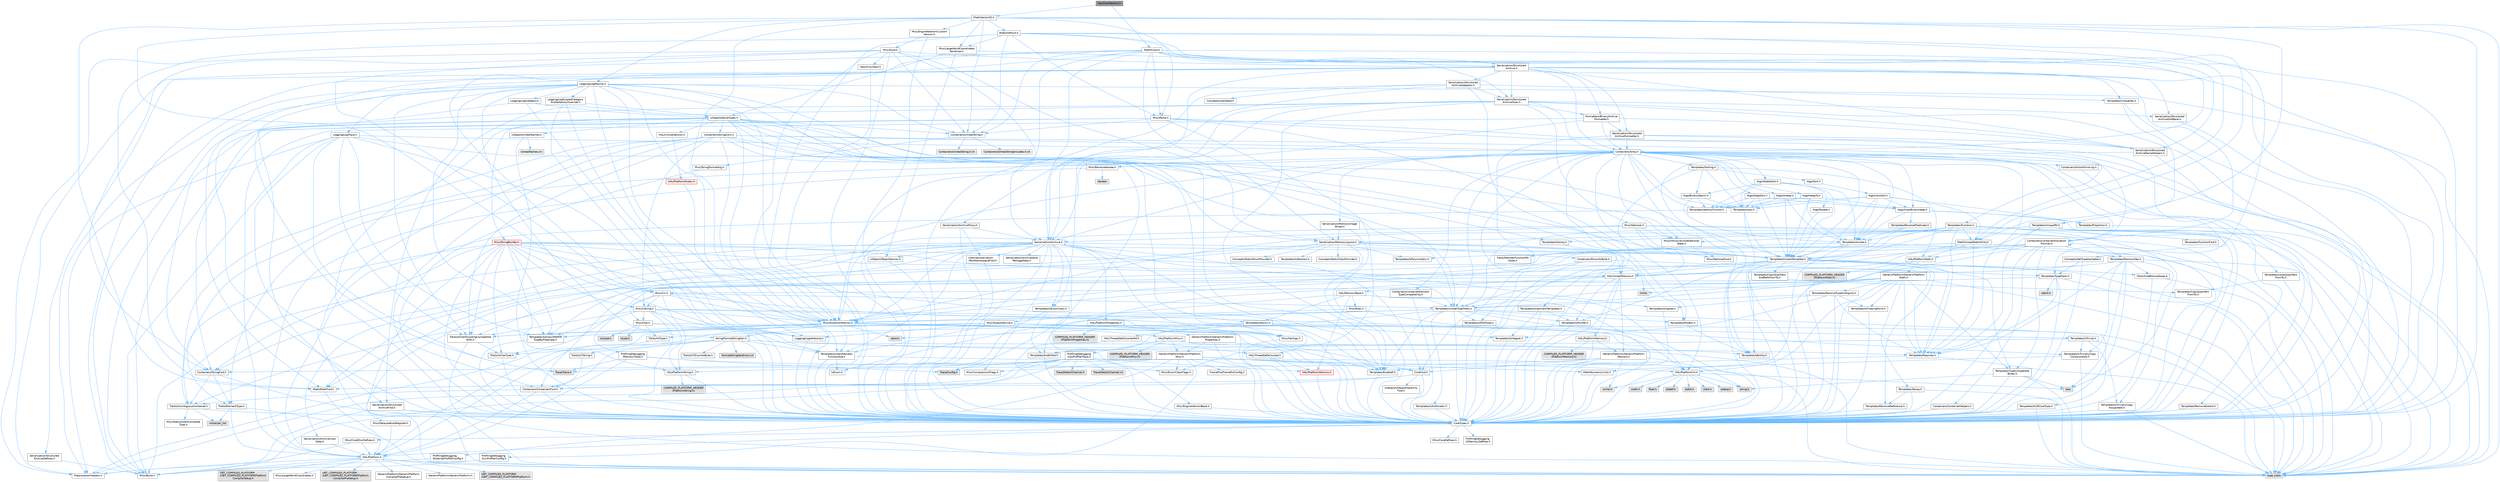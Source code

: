 digraph "KeyDrawParams.h"
{
 // INTERACTIVE_SVG=YES
 // LATEX_PDF_SIZE
  bgcolor="transparent";
  edge [fontname=Helvetica,fontsize=10,labelfontname=Helvetica,labelfontsize=10];
  node [fontname=Helvetica,fontsize=10,shape=box,height=0.2,width=0.4];
  Node1 [id="Node000001",label="KeyDrawParams.h",height=0.2,width=0.4,color="gray40", fillcolor="grey60", style="filled", fontcolor="black",tooltip=" "];
  Node1 -> Node2 [id="edge1_Node000001_Node000002",color="steelblue1",style="solid",tooltip=" "];
  Node2 [id="Node000002",label="Math/Color.h",height=0.2,width=0.4,color="grey40", fillcolor="white", style="filled",URL="$dd/dac/Color_8h.html",tooltip=" "];
  Node2 -> Node3 [id="edge2_Node000002_Node000003",color="steelblue1",style="solid",tooltip=" "];
  Node3 [id="Node000003",label="Containers/Array.h",height=0.2,width=0.4,color="grey40", fillcolor="white", style="filled",URL="$df/dd0/Array_8h.html",tooltip=" "];
  Node3 -> Node4 [id="edge3_Node000003_Node000004",color="steelblue1",style="solid",tooltip=" "];
  Node4 [id="Node000004",label="CoreTypes.h",height=0.2,width=0.4,color="grey40", fillcolor="white", style="filled",URL="$dc/dec/CoreTypes_8h.html",tooltip=" "];
  Node4 -> Node5 [id="edge4_Node000004_Node000005",color="steelblue1",style="solid",tooltip=" "];
  Node5 [id="Node000005",label="HAL/Platform.h",height=0.2,width=0.4,color="grey40", fillcolor="white", style="filled",URL="$d9/dd0/Platform_8h.html",tooltip=" "];
  Node5 -> Node6 [id="edge5_Node000005_Node000006",color="steelblue1",style="solid",tooltip=" "];
  Node6 [id="Node000006",label="Misc/Build.h",height=0.2,width=0.4,color="grey40", fillcolor="white", style="filled",URL="$d3/dbb/Build_8h.html",tooltip=" "];
  Node5 -> Node7 [id="edge6_Node000005_Node000007",color="steelblue1",style="solid",tooltip=" "];
  Node7 [id="Node000007",label="Misc/LargeWorldCoordinates.h",height=0.2,width=0.4,color="grey40", fillcolor="white", style="filled",URL="$d2/dcb/LargeWorldCoordinates_8h.html",tooltip=" "];
  Node5 -> Node8 [id="edge7_Node000005_Node000008",color="steelblue1",style="solid",tooltip=" "];
  Node8 [id="Node000008",label="type_traits",height=0.2,width=0.4,color="grey60", fillcolor="#E0E0E0", style="filled",tooltip=" "];
  Node5 -> Node9 [id="edge8_Node000005_Node000009",color="steelblue1",style="solid",tooltip=" "];
  Node9 [id="Node000009",label="PreprocessorHelpers.h",height=0.2,width=0.4,color="grey40", fillcolor="white", style="filled",URL="$db/ddb/PreprocessorHelpers_8h.html",tooltip=" "];
  Node5 -> Node10 [id="edge9_Node000005_Node000010",color="steelblue1",style="solid",tooltip=" "];
  Node10 [id="Node000010",label="UBT_COMPILED_PLATFORM\l/UBT_COMPILED_PLATFORMPlatform\lCompilerPreSetup.h",height=0.2,width=0.4,color="grey60", fillcolor="#E0E0E0", style="filled",tooltip=" "];
  Node5 -> Node11 [id="edge10_Node000005_Node000011",color="steelblue1",style="solid",tooltip=" "];
  Node11 [id="Node000011",label="GenericPlatform/GenericPlatform\lCompilerPreSetup.h",height=0.2,width=0.4,color="grey40", fillcolor="white", style="filled",URL="$d9/dc8/GenericPlatformCompilerPreSetup_8h.html",tooltip=" "];
  Node5 -> Node12 [id="edge11_Node000005_Node000012",color="steelblue1",style="solid",tooltip=" "];
  Node12 [id="Node000012",label="GenericPlatform/GenericPlatform.h",height=0.2,width=0.4,color="grey40", fillcolor="white", style="filled",URL="$d6/d84/GenericPlatform_8h.html",tooltip=" "];
  Node5 -> Node13 [id="edge12_Node000005_Node000013",color="steelblue1",style="solid",tooltip=" "];
  Node13 [id="Node000013",label="UBT_COMPILED_PLATFORM\l/UBT_COMPILED_PLATFORMPlatform.h",height=0.2,width=0.4,color="grey60", fillcolor="#E0E0E0", style="filled",tooltip=" "];
  Node5 -> Node14 [id="edge13_Node000005_Node000014",color="steelblue1",style="solid",tooltip=" "];
  Node14 [id="Node000014",label="UBT_COMPILED_PLATFORM\l/UBT_COMPILED_PLATFORMPlatform\lCompilerSetup.h",height=0.2,width=0.4,color="grey60", fillcolor="#E0E0E0", style="filled",tooltip=" "];
  Node4 -> Node15 [id="edge14_Node000004_Node000015",color="steelblue1",style="solid",tooltip=" "];
  Node15 [id="Node000015",label="ProfilingDebugging\l/UMemoryDefines.h",height=0.2,width=0.4,color="grey40", fillcolor="white", style="filled",URL="$d2/da2/UMemoryDefines_8h.html",tooltip=" "];
  Node4 -> Node16 [id="edge15_Node000004_Node000016",color="steelblue1",style="solid",tooltip=" "];
  Node16 [id="Node000016",label="Misc/CoreMiscDefines.h",height=0.2,width=0.4,color="grey40", fillcolor="white", style="filled",URL="$da/d38/CoreMiscDefines_8h.html",tooltip=" "];
  Node16 -> Node5 [id="edge16_Node000016_Node000005",color="steelblue1",style="solid",tooltip=" "];
  Node16 -> Node9 [id="edge17_Node000016_Node000009",color="steelblue1",style="solid",tooltip=" "];
  Node4 -> Node17 [id="edge18_Node000004_Node000017",color="steelblue1",style="solid",tooltip=" "];
  Node17 [id="Node000017",label="Misc/CoreDefines.h",height=0.2,width=0.4,color="grey40", fillcolor="white", style="filled",URL="$d3/dd2/CoreDefines_8h.html",tooltip=" "];
  Node3 -> Node18 [id="edge19_Node000003_Node000018",color="steelblue1",style="solid",tooltip=" "];
  Node18 [id="Node000018",label="Misc/AssertionMacros.h",height=0.2,width=0.4,color="grey40", fillcolor="white", style="filled",URL="$d0/dfa/AssertionMacros_8h.html",tooltip=" "];
  Node18 -> Node4 [id="edge20_Node000018_Node000004",color="steelblue1",style="solid",tooltip=" "];
  Node18 -> Node5 [id="edge21_Node000018_Node000005",color="steelblue1",style="solid",tooltip=" "];
  Node18 -> Node19 [id="edge22_Node000018_Node000019",color="steelblue1",style="solid",tooltip=" "];
  Node19 [id="Node000019",label="HAL/PlatformMisc.h",height=0.2,width=0.4,color="grey40", fillcolor="white", style="filled",URL="$d0/df5/PlatformMisc_8h.html",tooltip=" "];
  Node19 -> Node4 [id="edge23_Node000019_Node000004",color="steelblue1",style="solid",tooltip=" "];
  Node19 -> Node20 [id="edge24_Node000019_Node000020",color="steelblue1",style="solid",tooltip=" "];
  Node20 [id="Node000020",label="GenericPlatform/GenericPlatform\lMisc.h",height=0.2,width=0.4,color="grey40", fillcolor="white", style="filled",URL="$db/d9a/GenericPlatformMisc_8h.html",tooltip=" "];
  Node20 -> Node21 [id="edge25_Node000020_Node000021",color="steelblue1",style="solid",tooltip=" "];
  Node21 [id="Node000021",label="Containers/StringFwd.h",height=0.2,width=0.4,color="grey40", fillcolor="white", style="filled",URL="$df/d37/StringFwd_8h.html",tooltip=" "];
  Node21 -> Node4 [id="edge26_Node000021_Node000004",color="steelblue1",style="solid",tooltip=" "];
  Node21 -> Node22 [id="edge27_Node000021_Node000022",color="steelblue1",style="solid",tooltip=" "];
  Node22 [id="Node000022",label="Traits/ElementType.h",height=0.2,width=0.4,color="grey40", fillcolor="white", style="filled",URL="$d5/d4f/ElementType_8h.html",tooltip=" "];
  Node22 -> Node5 [id="edge28_Node000022_Node000005",color="steelblue1",style="solid",tooltip=" "];
  Node22 -> Node23 [id="edge29_Node000022_Node000023",color="steelblue1",style="solid",tooltip=" "];
  Node23 [id="Node000023",label="initializer_list",height=0.2,width=0.4,color="grey60", fillcolor="#E0E0E0", style="filled",tooltip=" "];
  Node22 -> Node8 [id="edge30_Node000022_Node000008",color="steelblue1",style="solid",tooltip=" "];
  Node21 -> Node24 [id="edge31_Node000021_Node000024",color="steelblue1",style="solid",tooltip=" "];
  Node24 [id="Node000024",label="Traits/IsContiguousContainer.h",height=0.2,width=0.4,color="grey40", fillcolor="white", style="filled",URL="$d5/d3c/IsContiguousContainer_8h.html",tooltip=" "];
  Node24 -> Node4 [id="edge32_Node000024_Node000004",color="steelblue1",style="solid",tooltip=" "];
  Node24 -> Node25 [id="edge33_Node000024_Node000025",color="steelblue1",style="solid",tooltip=" "];
  Node25 [id="Node000025",label="Misc/StaticAssertComplete\lType.h",height=0.2,width=0.4,color="grey40", fillcolor="white", style="filled",URL="$d5/d4e/StaticAssertCompleteType_8h.html",tooltip=" "];
  Node24 -> Node23 [id="edge34_Node000024_Node000023",color="steelblue1",style="solid",tooltip=" "];
  Node20 -> Node26 [id="edge35_Node000020_Node000026",color="steelblue1",style="solid",tooltip=" "];
  Node26 [id="Node000026",label="CoreFwd.h",height=0.2,width=0.4,color="grey40", fillcolor="white", style="filled",URL="$d1/d1e/CoreFwd_8h.html",tooltip=" "];
  Node26 -> Node4 [id="edge36_Node000026_Node000004",color="steelblue1",style="solid",tooltip=" "];
  Node26 -> Node27 [id="edge37_Node000026_Node000027",color="steelblue1",style="solid",tooltip=" "];
  Node27 [id="Node000027",label="Containers/ContainersFwd.h",height=0.2,width=0.4,color="grey40", fillcolor="white", style="filled",URL="$d4/d0a/ContainersFwd_8h.html",tooltip=" "];
  Node27 -> Node5 [id="edge38_Node000027_Node000005",color="steelblue1",style="solid",tooltip=" "];
  Node27 -> Node4 [id="edge39_Node000027_Node000004",color="steelblue1",style="solid",tooltip=" "];
  Node27 -> Node24 [id="edge40_Node000027_Node000024",color="steelblue1",style="solid",tooltip=" "];
  Node26 -> Node28 [id="edge41_Node000026_Node000028",color="steelblue1",style="solid",tooltip=" "];
  Node28 [id="Node000028",label="Math/MathFwd.h",height=0.2,width=0.4,color="grey40", fillcolor="white", style="filled",URL="$d2/d10/MathFwd_8h.html",tooltip=" "];
  Node28 -> Node5 [id="edge42_Node000028_Node000005",color="steelblue1",style="solid",tooltip=" "];
  Node26 -> Node29 [id="edge43_Node000026_Node000029",color="steelblue1",style="solid",tooltip=" "];
  Node29 [id="Node000029",label="UObject/UObjectHierarchy\lFwd.h",height=0.2,width=0.4,color="grey40", fillcolor="white", style="filled",URL="$d3/d13/UObjectHierarchyFwd_8h.html",tooltip=" "];
  Node20 -> Node4 [id="edge44_Node000020_Node000004",color="steelblue1",style="solid",tooltip=" "];
  Node20 -> Node30 [id="edge45_Node000020_Node000030",color="steelblue1",style="solid",tooltip=" "];
  Node30 [id="Node000030",label="FramePro/FrameProConfig.h",height=0.2,width=0.4,color="grey40", fillcolor="white", style="filled",URL="$d7/d90/FrameProConfig_8h.html",tooltip=" "];
  Node20 -> Node31 [id="edge46_Node000020_Node000031",color="steelblue1",style="solid",tooltip=" "];
  Node31 [id="Node000031",label="HAL/PlatformCrt.h",height=0.2,width=0.4,color="grey40", fillcolor="white", style="filled",URL="$d8/d75/PlatformCrt_8h.html",tooltip=" "];
  Node31 -> Node32 [id="edge47_Node000031_Node000032",color="steelblue1",style="solid",tooltip=" "];
  Node32 [id="Node000032",label="new",height=0.2,width=0.4,color="grey60", fillcolor="#E0E0E0", style="filled",tooltip=" "];
  Node31 -> Node33 [id="edge48_Node000031_Node000033",color="steelblue1",style="solid",tooltip=" "];
  Node33 [id="Node000033",label="wchar.h",height=0.2,width=0.4,color="grey60", fillcolor="#E0E0E0", style="filled",tooltip=" "];
  Node31 -> Node34 [id="edge49_Node000031_Node000034",color="steelblue1",style="solid",tooltip=" "];
  Node34 [id="Node000034",label="stddef.h",height=0.2,width=0.4,color="grey60", fillcolor="#E0E0E0", style="filled",tooltip=" "];
  Node31 -> Node35 [id="edge50_Node000031_Node000035",color="steelblue1",style="solid",tooltip=" "];
  Node35 [id="Node000035",label="stdlib.h",height=0.2,width=0.4,color="grey60", fillcolor="#E0E0E0", style="filled",tooltip=" "];
  Node31 -> Node36 [id="edge51_Node000031_Node000036",color="steelblue1",style="solid",tooltip=" "];
  Node36 [id="Node000036",label="stdio.h",height=0.2,width=0.4,color="grey60", fillcolor="#E0E0E0", style="filled",tooltip=" "];
  Node31 -> Node37 [id="edge52_Node000031_Node000037",color="steelblue1",style="solid",tooltip=" "];
  Node37 [id="Node000037",label="stdarg.h",height=0.2,width=0.4,color="grey60", fillcolor="#E0E0E0", style="filled",tooltip=" "];
  Node31 -> Node38 [id="edge53_Node000031_Node000038",color="steelblue1",style="solid",tooltip=" "];
  Node38 [id="Node000038",label="math.h",height=0.2,width=0.4,color="grey60", fillcolor="#E0E0E0", style="filled",tooltip=" "];
  Node31 -> Node39 [id="edge54_Node000031_Node000039",color="steelblue1",style="solid",tooltip=" "];
  Node39 [id="Node000039",label="float.h",height=0.2,width=0.4,color="grey60", fillcolor="#E0E0E0", style="filled",tooltip=" "];
  Node31 -> Node40 [id="edge55_Node000031_Node000040",color="steelblue1",style="solid",tooltip=" "];
  Node40 [id="Node000040",label="string.h",height=0.2,width=0.4,color="grey60", fillcolor="#E0E0E0", style="filled",tooltip=" "];
  Node20 -> Node41 [id="edge56_Node000020_Node000041",color="steelblue1",style="solid",tooltip=" "];
  Node41 [id="Node000041",label="Math/NumericLimits.h",height=0.2,width=0.4,color="grey40", fillcolor="white", style="filled",URL="$df/d1b/NumericLimits_8h.html",tooltip=" "];
  Node41 -> Node4 [id="edge57_Node000041_Node000004",color="steelblue1",style="solid",tooltip=" "];
  Node20 -> Node42 [id="edge58_Node000020_Node000042",color="steelblue1",style="solid",tooltip=" "];
  Node42 [id="Node000042",label="Misc/CompressionFlags.h",height=0.2,width=0.4,color="grey40", fillcolor="white", style="filled",URL="$d9/d76/CompressionFlags_8h.html",tooltip=" "];
  Node20 -> Node43 [id="edge59_Node000020_Node000043",color="steelblue1",style="solid",tooltip=" "];
  Node43 [id="Node000043",label="Misc/EnumClassFlags.h",height=0.2,width=0.4,color="grey40", fillcolor="white", style="filled",URL="$d8/de7/EnumClassFlags_8h.html",tooltip=" "];
  Node20 -> Node44 [id="edge60_Node000020_Node000044",color="steelblue1",style="solid",tooltip=" "];
  Node44 [id="Node000044",label="ProfilingDebugging\l/CsvProfilerConfig.h",height=0.2,width=0.4,color="grey40", fillcolor="white", style="filled",URL="$d3/d88/CsvProfilerConfig_8h.html",tooltip=" "];
  Node44 -> Node6 [id="edge61_Node000044_Node000006",color="steelblue1",style="solid",tooltip=" "];
  Node20 -> Node45 [id="edge62_Node000020_Node000045",color="steelblue1",style="solid",tooltip=" "];
  Node45 [id="Node000045",label="ProfilingDebugging\l/ExternalProfilerConfig.h",height=0.2,width=0.4,color="grey40", fillcolor="white", style="filled",URL="$d3/dbb/ExternalProfilerConfig_8h.html",tooltip=" "];
  Node45 -> Node6 [id="edge63_Node000045_Node000006",color="steelblue1",style="solid",tooltip=" "];
  Node19 -> Node46 [id="edge64_Node000019_Node000046",color="steelblue1",style="solid",tooltip=" "];
  Node46 [id="Node000046",label="COMPILED_PLATFORM_HEADER\l(PlatformMisc.h)",height=0.2,width=0.4,color="grey60", fillcolor="#E0E0E0", style="filled",tooltip=" "];
  Node19 -> Node47 [id="edge65_Node000019_Node000047",color="steelblue1",style="solid",tooltip=" "];
  Node47 [id="Node000047",label="ProfilingDebugging\l/CpuProfilerTrace.h",height=0.2,width=0.4,color="grey40", fillcolor="white", style="filled",URL="$da/dcb/CpuProfilerTrace_8h.html",tooltip=" "];
  Node47 -> Node4 [id="edge66_Node000047_Node000004",color="steelblue1",style="solid",tooltip=" "];
  Node47 -> Node27 [id="edge67_Node000047_Node000027",color="steelblue1",style="solid",tooltip=" "];
  Node47 -> Node48 [id="edge68_Node000047_Node000048",color="steelblue1",style="solid",tooltip=" "];
  Node48 [id="Node000048",label="HAL/PlatformAtomics.h",height=0.2,width=0.4,color="red", fillcolor="#FFF0F0", style="filled",URL="$d3/d36/PlatformAtomics_8h.html",tooltip=" "];
  Node48 -> Node4 [id="edge69_Node000048_Node000004",color="steelblue1",style="solid",tooltip=" "];
  Node47 -> Node9 [id="edge70_Node000047_Node000009",color="steelblue1",style="solid",tooltip=" "];
  Node47 -> Node6 [id="edge71_Node000047_Node000006",color="steelblue1",style="solid",tooltip=" "];
  Node47 -> Node51 [id="edge72_Node000047_Node000051",color="steelblue1",style="solid",tooltip=" "];
  Node51 [id="Node000051",label="Trace/Config.h",height=0.2,width=0.4,color="grey60", fillcolor="#E0E0E0", style="filled",tooltip=" "];
  Node47 -> Node52 [id="edge73_Node000047_Node000052",color="steelblue1",style="solid",tooltip=" "];
  Node52 [id="Node000052",label="Trace/Detail/Channel.h",height=0.2,width=0.4,color="grey60", fillcolor="#E0E0E0", style="filled",tooltip=" "];
  Node47 -> Node53 [id="edge74_Node000047_Node000053",color="steelblue1",style="solid",tooltip=" "];
  Node53 [id="Node000053",label="Trace/Detail/Channel.inl",height=0.2,width=0.4,color="grey60", fillcolor="#E0E0E0", style="filled",tooltip=" "];
  Node47 -> Node54 [id="edge75_Node000047_Node000054",color="steelblue1",style="solid",tooltip=" "];
  Node54 [id="Node000054",label="Trace/Trace.h",height=0.2,width=0.4,color="grey60", fillcolor="#E0E0E0", style="filled",tooltip=" "];
  Node18 -> Node9 [id="edge76_Node000018_Node000009",color="steelblue1",style="solid",tooltip=" "];
  Node18 -> Node55 [id="edge77_Node000018_Node000055",color="steelblue1",style="solid",tooltip=" "];
  Node55 [id="Node000055",label="Templates/EnableIf.h",height=0.2,width=0.4,color="grey40", fillcolor="white", style="filled",URL="$d7/d60/EnableIf_8h.html",tooltip=" "];
  Node55 -> Node4 [id="edge78_Node000055_Node000004",color="steelblue1",style="solid",tooltip=" "];
  Node18 -> Node56 [id="edge79_Node000018_Node000056",color="steelblue1",style="solid",tooltip=" "];
  Node56 [id="Node000056",label="Templates/IsArrayOrRefOf\lTypeByPredicate.h",height=0.2,width=0.4,color="grey40", fillcolor="white", style="filled",URL="$d6/da1/IsArrayOrRefOfTypeByPredicate_8h.html",tooltip=" "];
  Node56 -> Node4 [id="edge80_Node000056_Node000004",color="steelblue1",style="solid",tooltip=" "];
  Node18 -> Node57 [id="edge81_Node000018_Node000057",color="steelblue1",style="solid",tooltip=" "];
  Node57 [id="Node000057",label="Templates/IsValidVariadic\lFunctionArg.h",height=0.2,width=0.4,color="grey40", fillcolor="white", style="filled",URL="$d0/dc8/IsValidVariadicFunctionArg_8h.html",tooltip=" "];
  Node57 -> Node4 [id="edge82_Node000057_Node000004",color="steelblue1",style="solid",tooltip=" "];
  Node57 -> Node58 [id="edge83_Node000057_Node000058",color="steelblue1",style="solid",tooltip=" "];
  Node58 [id="Node000058",label="IsEnum.h",height=0.2,width=0.4,color="grey40", fillcolor="white", style="filled",URL="$d4/de5/IsEnum_8h.html",tooltip=" "];
  Node57 -> Node8 [id="edge84_Node000057_Node000008",color="steelblue1",style="solid",tooltip=" "];
  Node18 -> Node59 [id="edge85_Node000018_Node000059",color="steelblue1",style="solid",tooltip=" "];
  Node59 [id="Node000059",label="Traits/IsCharEncodingCompatible\lWith.h",height=0.2,width=0.4,color="grey40", fillcolor="white", style="filled",URL="$df/dd1/IsCharEncodingCompatibleWith_8h.html",tooltip=" "];
  Node59 -> Node8 [id="edge86_Node000059_Node000008",color="steelblue1",style="solid",tooltip=" "];
  Node59 -> Node60 [id="edge87_Node000059_Node000060",color="steelblue1",style="solid",tooltip=" "];
  Node60 [id="Node000060",label="Traits/IsCharType.h",height=0.2,width=0.4,color="grey40", fillcolor="white", style="filled",URL="$db/d51/IsCharType_8h.html",tooltip=" "];
  Node60 -> Node4 [id="edge88_Node000060_Node000004",color="steelblue1",style="solid",tooltip=" "];
  Node18 -> Node61 [id="edge89_Node000018_Node000061",color="steelblue1",style="solid",tooltip=" "];
  Node61 [id="Node000061",label="Misc/VarArgs.h",height=0.2,width=0.4,color="grey40", fillcolor="white", style="filled",URL="$d5/d6f/VarArgs_8h.html",tooltip=" "];
  Node61 -> Node4 [id="edge90_Node000061_Node000004",color="steelblue1",style="solid",tooltip=" "];
  Node18 -> Node62 [id="edge91_Node000018_Node000062",color="steelblue1",style="solid",tooltip=" "];
  Node62 [id="Node000062",label="String/FormatStringSan.h",height=0.2,width=0.4,color="grey40", fillcolor="white", style="filled",URL="$d3/d8b/FormatStringSan_8h.html",tooltip=" "];
  Node62 -> Node8 [id="edge92_Node000062_Node000008",color="steelblue1",style="solid",tooltip=" "];
  Node62 -> Node4 [id="edge93_Node000062_Node000004",color="steelblue1",style="solid",tooltip=" "];
  Node62 -> Node63 [id="edge94_Node000062_Node000063",color="steelblue1",style="solid",tooltip=" "];
  Node63 [id="Node000063",label="Templates/Requires.h",height=0.2,width=0.4,color="grey40", fillcolor="white", style="filled",URL="$dc/d96/Requires_8h.html",tooltip=" "];
  Node63 -> Node55 [id="edge95_Node000063_Node000055",color="steelblue1",style="solid",tooltip=" "];
  Node63 -> Node8 [id="edge96_Node000063_Node000008",color="steelblue1",style="solid",tooltip=" "];
  Node62 -> Node64 [id="edge97_Node000062_Node000064",color="steelblue1",style="solid",tooltip=" "];
  Node64 [id="Node000064",label="Templates/Identity.h",height=0.2,width=0.4,color="grey40", fillcolor="white", style="filled",URL="$d0/dd5/Identity_8h.html",tooltip=" "];
  Node62 -> Node57 [id="edge98_Node000062_Node000057",color="steelblue1",style="solid",tooltip=" "];
  Node62 -> Node60 [id="edge99_Node000062_Node000060",color="steelblue1",style="solid",tooltip=" "];
  Node62 -> Node65 [id="edge100_Node000062_Node000065",color="steelblue1",style="solid",tooltip=" "];
  Node65 [id="Node000065",label="Traits/IsTEnumAsByte.h",height=0.2,width=0.4,color="grey40", fillcolor="white", style="filled",URL="$d1/de6/IsTEnumAsByte_8h.html",tooltip=" "];
  Node62 -> Node66 [id="edge101_Node000062_Node000066",color="steelblue1",style="solid",tooltip=" "];
  Node66 [id="Node000066",label="Traits/IsTString.h",height=0.2,width=0.4,color="grey40", fillcolor="white", style="filled",URL="$d0/df8/IsTString_8h.html",tooltip=" "];
  Node66 -> Node27 [id="edge102_Node000066_Node000027",color="steelblue1",style="solid",tooltip=" "];
  Node62 -> Node27 [id="edge103_Node000062_Node000027",color="steelblue1",style="solid",tooltip=" "];
  Node62 -> Node67 [id="edge104_Node000062_Node000067",color="steelblue1",style="solid",tooltip=" "];
  Node67 [id="Node000067",label="FormatStringSanErrors.inl",height=0.2,width=0.4,color="grey60", fillcolor="#E0E0E0", style="filled",tooltip=" "];
  Node18 -> Node68 [id="edge105_Node000018_Node000068",color="steelblue1",style="solid",tooltip=" "];
  Node68 [id="Node000068",label="atomic",height=0.2,width=0.4,color="grey60", fillcolor="#E0E0E0", style="filled",tooltip=" "];
  Node3 -> Node69 [id="edge106_Node000003_Node000069",color="steelblue1",style="solid",tooltip=" "];
  Node69 [id="Node000069",label="Misc/IntrusiveUnsetOptional\lState.h",height=0.2,width=0.4,color="grey40", fillcolor="white", style="filled",URL="$d2/d0a/IntrusiveUnsetOptionalState_8h.html",tooltip=" "];
  Node69 -> Node70 [id="edge107_Node000069_Node000070",color="steelblue1",style="solid",tooltip=" "];
  Node70 [id="Node000070",label="Misc/OptionalFwd.h",height=0.2,width=0.4,color="grey40", fillcolor="white", style="filled",URL="$dc/d50/OptionalFwd_8h.html",tooltip=" "];
  Node3 -> Node71 [id="edge108_Node000003_Node000071",color="steelblue1",style="solid",tooltip=" "];
  Node71 [id="Node000071",label="Misc/ReverseIterate.h",height=0.2,width=0.4,color="grey40", fillcolor="white", style="filled",URL="$db/de3/ReverseIterate_8h.html",tooltip=" "];
  Node71 -> Node5 [id="edge109_Node000071_Node000005",color="steelblue1",style="solid",tooltip=" "];
  Node71 -> Node72 [id="edge110_Node000071_Node000072",color="steelblue1",style="solid",tooltip=" "];
  Node72 [id="Node000072",label="iterator",height=0.2,width=0.4,color="grey60", fillcolor="#E0E0E0", style="filled",tooltip=" "];
  Node3 -> Node73 [id="edge111_Node000003_Node000073",color="steelblue1",style="solid",tooltip=" "];
  Node73 [id="Node000073",label="HAL/UnrealMemory.h",height=0.2,width=0.4,color="grey40", fillcolor="white", style="filled",URL="$d9/d96/UnrealMemory_8h.html",tooltip=" "];
  Node73 -> Node4 [id="edge112_Node000073_Node000004",color="steelblue1",style="solid",tooltip=" "];
  Node73 -> Node74 [id="edge113_Node000073_Node000074",color="steelblue1",style="solid",tooltip=" "];
  Node74 [id="Node000074",label="GenericPlatform/GenericPlatform\lMemory.h",height=0.2,width=0.4,color="grey40", fillcolor="white", style="filled",URL="$dd/d22/GenericPlatformMemory_8h.html",tooltip=" "];
  Node74 -> Node26 [id="edge114_Node000074_Node000026",color="steelblue1",style="solid",tooltip=" "];
  Node74 -> Node4 [id="edge115_Node000074_Node000004",color="steelblue1",style="solid",tooltip=" "];
  Node74 -> Node75 [id="edge116_Node000074_Node000075",color="steelblue1",style="solid",tooltip=" "];
  Node75 [id="Node000075",label="HAL/PlatformString.h",height=0.2,width=0.4,color="grey40", fillcolor="white", style="filled",URL="$db/db5/PlatformString_8h.html",tooltip=" "];
  Node75 -> Node4 [id="edge117_Node000075_Node000004",color="steelblue1",style="solid",tooltip=" "];
  Node75 -> Node76 [id="edge118_Node000075_Node000076",color="steelblue1",style="solid",tooltip=" "];
  Node76 [id="Node000076",label="COMPILED_PLATFORM_HEADER\l(PlatformString.h)",height=0.2,width=0.4,color="grey60", fillcolor="#E0E0E0", style="filled",tooltip=" "];
  Node74 -> Node40 [id="edge119_Node000074_Node000040",color="steelblue1",style="solid",tooltip=" "];
  Node74 -> Node33 [id="edge120_Node000074_Node000033",color="steelblue1",style="solid",tooltip=" "];
  Node73 -> Node77 [id="edge121_Node000073_Node000077",color="steelblue1",style="solid",tooltip=" "];
  Node77 [id="Node000077",label="HAL/MemoryBase.h",height=0.2,width=0.4,color="grey40", fillcolor="white", style="filled",URL="$d6/d9f/MemoryBase_8h.html",tooltip=" "];
  Node77 -> Node4 [id="edge122_Node000077_Node000004",color="steelblue1",style="solid",tooltip=" "];
  Node77 -> Node48 [id="edge123_Node000077_Node000048",color="steelblue1",style="solid",tooltip=" "];
  Node77 -> Node31 [id="edge124_Node000077_Node000031",color="steelblue1",style="solid",tooltip=" "];
  Node77 -> Node78 [id="edge125_Node000077_Node000078",color="steelblue1",style="solid",tooltip=" "];
  Node78 [id="Node000078",label="Misc/Exec.h",height=0.2,width=0.4,color="grey40", fillcolor="white", style="filled",URL="$de/ddb/Exec_8h.html",tooltip=" "];
  Node78 -> Node4 [id="edge126_Node000078_Node000004",color="steelblue1",style="solid",tooltip=" "];
  Node78 -> Node18 [id="edge127_Node000078_Node000018",color="steelblue1",style="solid",tooltip=" "];
  Node77 -> Node79 [id="edge128_Node000077_Node000079",color="steelblue1",style="solid",tooltip=" "];
  Node79 [id="Node000079",label="Misc/OutputDevice.h",height=0.2,width=0.4,color="grey40", fillcolor="white", style="filled",URL="$d7/d32/OutputDevice_8h.html",tooltip=" "];
  Node79 -> Node26 [id="edge129_Node000079_Node000026",color="steelblue1",style="solid",tooltip=" "];
  Node79 -> Node4 [id="edge130_Node000079_Node000004",color="steelblue1",style="solid",tooltip=" "];
  Node79 -> Node80 [id="edge131_Node000079_Node000080",color="steelblue1",style="solid",tooltip=" "];
  Node80 [id="Node000080",label="Logging/LogVerbosity.h",height=0.2,width=0.4,color="grey40", fillcolor="white", style="filled",URL="$d2/d8f/LogVerbosity_8h.html",tooltip=" "];
  Node80 -> Node4 [id="edge132_Node000080_Node000004",color="steelblue1",style="solid",tooltip=" "];
  Node79 -> Node61 [id="edge133_Node000079_Node000061",color="steelblue1",style="solid",tooltip=" "];
  Node79 -> Node56 [id="edge134_Node000079_Node000056",color="steelblue1",style="solid",tooltip=" "];
  Node79 -> Node57 [id="edge135_Node000079_Node000057",color="steelblue1",style="solid",tooltip=" "];
  Node79 -> Node59 [id="edge136_Node000079_Node000059",color="steelblue1",style="solid",tooltip=" "];
  Node77 -> Node81 [id="edge137_Node000077_Node000081",color="steelblue1",style="solid",tooltip=" "];
  Node81 [id="Node000081",label="Templates/Atomic.h",height=0.2,width=0.4,color="grey40", fillcolor="white", style="filled",URL="$d3/d91/Atomic_8h.html",tooltip=" "];
  Node81 -> Node82 [id="edge138_Node000081_Node000082",color="steelblue1",style="solid",tooltip=" "];
  Node82 [id="Node000082",label="HAL/ThreadSafeCounter.h",height=0.2,width=0.4,color="grey40", fillcolor="white", style="filled",URL="$dc/dc9/ThreadSafeCounter_8h.html",tooltip=" "];
  Node82 -> Node4 [id="edge139_Node000082_Node000004",color="steelblue1",style="solid",tooltip=" "];
  Node82 -> Node48 [id="edge140_Node000082_Node000048",color="steelblue1",style="solid",tooltip=" "];
  Node81 -> Node83 [id="edge141_Node000081_Node000083",color="steelblue1",style="solid",tooltip=" "];
  Node83 [id="Node000083",label="HAL/ThreadSafeCounter64.h",height=0.2,width=0.4,color="grey40", fillcolor="white", style="filled",URL="$d0/d12/ThreadSafeCounter64_8h.html",tooltip=" "];
  Node83 -> Node4 [id="edge142_Node000083_Node000004",color="steelblue1",style="solid",tooltip=" "];
  Node83 -> Node82 [id="edge143_Node000083_Node000082",color="steelblue1",style="solid",tooltip=" "];
  Node81 -> Node84 [id="edge144_Node000081_Node000084",color="steelblue1",style="solid",tooltip=" "];
  Node84 [id="Node000084",label="Templates/IsIntegral.h",height=0.2,width=0.4,color="grey40", fillcolor="white", style="filled",URL="$da/d64/IsIntegral_8h.html",tooltip=" "];
  Node84 -> Node4 [id="edge145_Node000084_Node000004",color="steelblue1",style="solid",tooltip=" "];
  Node81 -> Node85 [id="edge146_Node000081_Node000085",color="steelblue1",style="solid",tooltip=" "];
  Node85 [id="Node000085",label="Templates/IsTrivial.h",height=0.2,width=0.4,color="grey40", fillcolor="white", style="filled",URL="$da/d4c/IsTrivial_8h.html",tooltip=" "];
  Node85 -> Node86 [id="edge147_Node000085_Node000086",color="steelblue1",style="solid",tooltip=" "];
  Node86 [id="Node000086",label="Templates/AndOrNot.h",height=0.2,width=0.4,color="grey40", fillcolor="white", style="filled",URL="$db/d0a/AndOrNot_8h.html",tooltip=" "];
  Node86 -> Node4 [id="edge148_Node000086_Node000004",color="steelblue1",style="solid",tooltip=" "];
  Node85 -> Node87 [id="edge149_Node000085_Node000087",color="steelblue1",style="solid",tooltip=" "];
  Node87 [id="Node000087",label="Templates/IsTriviallyCopy\lConstructible.h",height=0.2,width=0.4,color="grey40", fillcolor="white", style="filled",URL="$d3/d78/IsTriviallyCopyConstructible_8h.html",tooltip=" "];
  Node87 -> Node4 [id="edge150_Node000087_Node000004",color="steelblue1",style="solid",tooltip=" "];
  Node87 -> Node8 [id="edge151_Node000087_Node000008",color="steelblue1",style="solid",tooltip=" "];
  Node85 -> Node88 [id="edge152_Node000085_Node000088",color="steelblue1",style="solid",tooltip=" "];
  Node88 [id="Node000088",label="Templates/IsTriviallyCopy\lAssignable.h",height=0.2,width=0.4,color="grey40", fillcolor="white", style="filled",URL="$d2/df2/IsTriviallyCopyAssignable_8h.html",tooltip=" "];
  Node88 -> Node4 [id="edge153_Node000088_Node000004",color="steelblue1",style="solid",tooltip=" "];
  Node88 -> Node8 [id="edge154_Node000088_Node000008",color="steelblue1",style="solid",tooltip=" "];
  Node85 -> Node8 [id="edge155_Node000085_Node000008",color="steelblue1",style="solid",tooltip=" "];
  Node81 -> Node89 [id="edge156_Node000081_Node000089",color="steelblue1",style="solid",tooltip=" "];
  Node89 [id="Node000089",label="Traits/IntType.h",height=0.2,width=0.4,color="grey40", fillcolor="white", style="filled",URL="$d7/deb/IntType_8h.html",tooltip=" "];
  Node89 -> Node5 [id="edge157_Node000089_Node000005",color="steelblue1",style="solid",tooltip=" "];
  Node81 -> Node68 [id="edge158_Node000081_Node000068",color="steelblue1",style="solid",tooltip=" "];
  Node73 -> Node90 [id="edge159_Node000073_Node000090",color="steelblue1",style="solid",tooltip=" "];
  Node90 [id="Node000090",label="HAL/PlatformMemory.h",height=0.2,width=0.4,color="grey40", fillcolor="white", style="filled",URL="$de/d68/PlatformMemory_8h.html",tooltip=" "];
  Node90 -> Node4 [id="edge160_Node000090_Node000004",color="steelblue1",style="solid",tooltip=" "];
  Node90 -> Node74 [id="edge161_Node000090_Node000074",color="steelblue1",style="solid",tooltip=" "];
  Node90 -> Node91 [id="edge162_Node000090_Node000091",color="steelblue1",style="solid",tooltip=" "];
  Node91 [id="Node000091",label="COMPILED_PLATFORM_HEADER\l(PlatformMemory.h)",height=0.2,width=0.4,color="grey60", fillcolor="#E0E0E0", style="filled",tooltip=" "];
  Node73 -> Node92 [id="edge163_Node000073_Node000092",color="steelblue1",style="solid",tooltip=" "];
  Node92 [id="Node000092",label="ProfilingDebugging\l/MemoryTrace.h",height=0.2,width=0.4,color="grey40", fillcolor="white", style="filled",URL="$da/dd7/MemoryTrace_8h.html",tooltip=" "];
  Node92 -> Node5 [id="edge164_Node000092_Node000005",color="steelblue1",style="solid",tooltip=" "];
  Node92 -> Node43 [id="edge165_Node000092_Node000043",color="steelblue1",style="solid",tooltip=" "];
  Node92 -> Node51 [id="edge166_Node000092_Node000051",color="steelblue1",style="solid",tooltip=" "];
  Node92 -> Node54 [id="edge167_Node000092_Node000054",color="steelblue1",style="solid",tooltip=" "];
  Node73 -> Node93 [id="edge168_Node000073_Node000093",color="steelblue1",style="solid",tooltip=" "];
  Node93 [id="Node000093",label="Templates/IsPointer.h",height=0.2,width=0.4,color="grey40", fillcolor="white", style="filled",URL="$d7/d05/IsPointer_8h.html",tooltip=" "];
  Node93 -> Node4 [id="edge169_Node000093_Node000004",color="steelblue1",style="solid",tooltip=" "];
  Node3 -> Node94 [id="edge170_Node000003_Node000094",color="steelblue1",style="solid",tooltip=" "];
  Node94 [id="Node000094",label="Templates/UnrealTypeTraits.h",height=0.2,width=0.4,color="grey40", fillcolor="white", style="filled",URL="$d2/d2d/UnrealTypeTraits_8h.html",tooltip=" "];
  Node94 -> Node4 [id="edge171_Node000094_Node000004",color="steelblue1",style="solid",tooltip=" "];
  Node94 -> Node93 [id="edge172_Node000094_Node000093",color="steelblue1",style="solid",tooltip=" "];
  Node94 -> Node18 [id="edge173_Node000094_Node000018",color="steelblue1",style="solid",tooltip=" "];
  Node94 -> Node86 [id="edge174_Node000094_Node000086",color="steelblue1",style="solid",tooltip=" "];
  Node94 -> Node55 [id="edge175_Node000094_Node000055",color="steelblue1",style="solid",tooltip=" "];
  Node94 -> Node95 [id="edge176_Node000094_Node000095",color="steelblue1",style="solid",tooltip=" "];
  Node95 [id="Node000095",label="Templates/IsArithmetic.h",height=0.2,width=0.4,color="grey40", fillcolor="white", style="filled",URL="$d2/d5d/IsArithmetic_8h.html",tooltip=" "];
  Node95 -> Node4 [id="edge177_Node000095_Node000004",color="steelblue1",style="solid",tooltip=" "];
  Node94 -> Node58 [id="edge178_Node000094_Node000058",color="steelblue1",style="solid",tooltip=" "];
  Node94 -> Node96 [id="edge179_Node000094_Node000096",color="steelblue1",style="solid",tooltip=" "];
  Node96 [id="Node000096",label="Templates/Models.h",height=0.2,width=0.4,color="grey40", fillcolor="white", style="filled",URL="$d3/d0c/Models_8h.html",tooltip=" "];
  Node96 -> Node64 [id="edge180_Node000096_Node000064",color="steelblue1",style="solid",tooltip=" "];
  Node94 -> Node97 [id="edge181_Node000094_Node000097",color="steelblue1",style="solid",tooltip=" "];
  Node97 [id="Node000097",label="Templates/IsPODType.h",height=0.2,width=0.4,color="grey40", fillcolor="white", style="filled",URL="$d7/db1/IsPODType_8h.html",tooltip=" "];
  Node97 -> Node4 [id="edge182_Node000097_Node000004",color="steelblue1",style="solid",tooltip=" "];
  Node94 -> Node98 [id="edge183_Node000094_Node000098",color="steelblue1",style="solid",tooltip=" "];
  Node98 [id="Node000098",label="Templates/IsUECoreType.h",height=0.2,width=0.4,color="grey40", fillcolor="white", style="filled",URL="$d1/db8/IsUECoreType_8h.html",tooltip=" "];
  Node98 -> Node4 [id="edge184_Node000098_Node000004",color="steelblue1",style="solid",tooltip=" "];
  Node98 -> Node8 [id="edge185_Node000098_Node000008",color="steelblue1",style="solid",tooltip=" "];
  Node94 -> Node87 [id="edge186_Node000094_Node000087",color="steelblue1",style="solid",tooltip=" "];
  Node3 -> Node99 [id="edge187_Node000003_Node000099",color="steelblue1",style="solid",tooltip=" "];
  Node99 [id="Node000099",label="Templates/UnrealTemplate.h",height=0.2,width=0.4,color="grey40", fillcolor="white", style="filled",URL="$d4/d24/UnrealTemplate_8h.html",tooltip=" "];
  Node99 -> Node4 [id="edge188_Node000099_Node000004",color="steelblue1",style="solid",tooltip=" "];
  Node99 -> Node93 [id="edge189_Node000099_Node000093",color="steelblue1",style="solid",tooltip=" "];
  Node99 -> Node73 [id="edge190_Node000099_Node000073",color="steelblue1",style="solid",tooltip=" "];
  Node99 -> Node100 [id="edge191_Node000099_Node000100",color="steelblue1",style="solid",tooltip=" "];
  Node100 [id="Node000100",label="Templates/CopyQualifiers\lAndRefsFromTo.h",height=0.2,width=0.4,color="grey40", fillcolor="white", style="filled",URL="$d3/db3/CopyQualifiersAndRefsFromTo_8h.html",tooltip=" "];
  Node100 -> Node101 [id="edge192_Node000100_Node000101",color="steelblue1",style="solid",tooltip=" "];
  Node101 [id="Node000101",label="Templates/CopyQualifiers\lFromTo.h",height=0.2,width=0.4,color="grey40", fillcolor="white", style="filled",URL="$d5/db4/CopyQualifiersFromTo_8h.html",tooltip=" "];
  Node99 -> Node94 [id="edge193_Node000099_Node000094",color="steelblue1",style="solid",tooltip=" "];
  Node99 -> Node102 [id="edge194_Node000099_Node000102",color="steelblue1",style="solid",tooltip=" "];
  Node102 [id="Node000102",label="Templates/RemoveReference.h",height=0.2,width=0.4,color="grey40", fillcolor="white", style="filled",URL="$da/dbe/RemoveReference_8h.html",tooltip=" "];
  Node102 -> Node4 [id="edge195_Node000102_Node000004",color="steelblue1",style="solid",tooltip=" "];
  Node99 -> Node63 [id="edge196_Node000099_Node000063",color="steelblue1",style="solid",tooltip=" "];
  Node99 -> Node103 [id="edge197_Node000099_Node000103",color="steelblue1",style="solid",tooltip=" "];
  Node103 [id="Node000103",label="Templates/TypeCompatible\lBytes.h",height=0.2,width=0.4,color="grey40", fillcolor="white", style="filled",URL="$df/d0a/TypeCompatibleBytes_8h.html",tooltip=" "];
  Node103 -> Node4 [id="edge198_Node000103_Node000004",color="steelblue1",style="solid",tooltip=" "];
  Node103 -> Node40 [id="edge199_Node000103_Node000040",color="steelblue1",style="solid",tooltip=" "];
  Node103 -> Node32 [id="edge200_Node000103_Node000032",color="steelblue1",style="solid",tooltip=" "];
  Node103 -> Node8 [id="edge201_Node000103_Node000008",color="steelblue1",style="solid",tooltip=" "];
  Node99 -> Node64 [id="edge202_Node000099_Node000064",color="steelblue1",style="solid",tooltip=" "];
  Node99 -> Node24 [id="edge203_Node000099_Node000024",color="steelblue1",style="solid",tooltip=" "];
  Node99 -> Node104 [id="edge204_Node000099_Node000104",color="steelblue1",style="solid",tooltip=" "];
  Node104 [id="Node000104",label="Traits/UseBitwiseSwap.h",height=0.2,width=0.4,color="grey40", fillcolor="white", style="filled",URL="$db/df3/UseBitwiseSwap_8h.html",tooltip=" "];
  Node104 -> Node4 [id="edge205_Node000104_Node000004",color="steelblue1",style="solid",tooltip=" "];
  Node104 -> Node8 [id="edge206_Node000104_Node000008",color="steelblue1",style="solid",tooltip=" "];
  Node99 -> Node8 [id="edge207_Node000099_Node000008",color="steelblue1",style="solid",tooltip=" "];
  Node3 -> Node105 [id="edge208_Node000003_Node000105",color="steelblue1",style="solid",tooltip=" "];
  Node105 [id="Node000105",label="Containers/AllowShrinking.h",height=0.2,width=0.4,color="grey40", fillcolor="white", style="filled",URL="$d7/d1a/AllowShrinking_8h.html",tooltip=" "];
  Node105 -> Node4 [id="edge209_Node000105_Node000004",color="steelblue1",style="solid",tooltip=" "];
  Node3 -> Node106 [id="edge210_Node000003_Node000106",color="steelblue1",style="solid",tooltip=" "];
  Node106 [id="Node000106",label="Containers/ContainerAllocation\lPolicies.h",height=0.2,width=0.4,color="grey40", fillcolor="white", style="filled",URL="$d7/dff/ContainerAllocationPolicies_8h.html",tooltip=" "];
  Node106 -> Node4 [id="edge211_Node000106_Node000004",color="steelblue1",style="solid",tooltip=" "];
  Node106 -> Node107 [id="edge212_Node000106_Node000107",color="steelblue1",style="solid",tooltip=" "];
  Node107 [id="Node000107",label="Containers/ContainerHelpers.h",height=0.2,width=0.4,color="grey40", fillcolor="white", style="filled",URL="$d7/d33/ContainerHelpers_8h.html",tooltip=" "];
  Node107 -> Node4 [id="edge213_Node000107_Node000004",color="steelblue1",style="solid",tooltip=" "];
  Node106 -> Node106 [id="edge214_Node000106_Node000106",color="steelblue1",style="solid",tooltip=" "];
  Node106 -> Node108 [id="edge215_Node000106_Node000108",color="steelblue1",style="solid",tooltip=" "];
  Node108 [id="Node000108",label="HAL/PlatformMath.h",height=0.2,width=0.4,color="grey40", fillcolor="white", style="filled",URL="$dc/d53/PlatformMath_8h.html",tooltip=" "];
  Node108 -> Node4 [id="edge216_Node000108_Node000004",color="steelblue1",style="solid",tooltip=" "];
  Node108 -> Node109 [id="edge217_Node000108_Node000109",color="steelblue1",style="solid",tooltip=" "];
  Node109 [id="Node000109",label="GenericPlatform/GenericPlatform\lMath.h",height=0.2,width=0.4,color="grey40", fillcolor="white", style="filled",URL="$d5/d79/GenericPlatformMath_8h.html",tooltip=" "];
  Node109 -> Node4 [id="edge218_Node000109_Node000004",color="steelblue1",style="solid",tooltip=" "];
  Node109 -> Node27 [id="edge219_Node000109_Node000027",color="steelblue1",style="solid",tooltip=" "];
  Node109 -> Node31 [id="edge220_Node000109_Node000031",color="steelblue1",style="solid",tooltip=" "];
  Node109 -> Node86 [id="edge221_Node000109_Node000086",color="steelblue1",style="solid",tooltip=" "];
  Node109 -> Node110 [id="edge222_Node000109_Node000110",color="steelblue1",style="solid",tooltip=" "];
  Node110 [id="Node000110",label="Templates/Decay.h",height=0.2,width=0.4,color="grey40", fillcolor="white", style="filled",URL="$dd/d0f/Decay_8h.html",tooltip=" "];
  Node110 -> Node4 [id="edge223_Node000110_Node000004",color="steelblue1",style="solid",tooltip=" "];
  Node110 -> Node102 [id="edge224_Node000110_Node000102",color="steelblue1",style="solid",tooltip=" "];
  Node110 -> Node8 [id="edge225_Node000110_Node000008",color="steelblue1",style="solid",tooltip=" "];
  Node109 -> Node111 [id="edge226_Node000109_Node000111",color="steelblue1",style="solid",tooltip=" "];
  Node111 [id="Node000111",label="Templates/IsFloatingPoint.h",height=0.2,width=0.4,color="grey40", fillcolor="white", style="filled",URL="$d3/d11/IsFloatingPoint_8h.html",tooltip=" "];
  Node111 -> Node4 [id="edge227_Node000111_Node000004",color="steelblue1",style="solid",tooltip=" "];
  Node109 -> Node94 [id="edge228_Node000109_Node000094",color="steelblue1",style="solid",tooltip=" "];
  Node109 -> Node63 [id="edge229_Node000109_Node000063",color="steelblue1",style="solid",tooltip=" "];
  Node109 -> Node112 [id="edge230_Node000109_Node000112",color="steelblue1",style="solid",tooltip=" "];
  Node112 [id="Node000112",label="Templates/ResolveTypeAmbiguity.h",height=0.2,width=0.4,color="grey40", fillcolor="white", style="filled",URL="$df/d1f/ResolveTypeAmbiguity_8h.html",tooltip=" "];
  Node112 -> Node4 [id="edge231_Node000112_Node000004",color="steelblue1",style="solid",tooltip=" "];
  Node112 -> Node111 [id="edge232_Node000112_Node000111",color="steelblue1",style="solid",tooltip=" "];
  Node112 -> Node94 [id="edge233_Node000112_Node000094",color="steelblue1",style="solid",tooltip=" "];
  Node112 -> Node113 [id="edge234_Node000112_Node000113",color="steelblue1",style="solid",tooltip=" "];
  Node113 [id="Node000113",label="Templates/IsSigned.h",height=0.2,width=0.4,color="grey40", fillcolor="white", style="filled",URL="$d8/dd8/IsSigned_8h.html",tooltip=" "];
  Node113 -> Node4 [id="edge235_Node000113_Node000004",color="steelblue1",style="solid",tooltip=" "];
  Node112 -> Node84 [id="edge236_Node000112_Node000084",color="steelblue1",style="solid",tooltip=" "];
  Node112 -> Node63 [id="edge237_Node000112_Node000063",color="steelblue1",style="solid",tooltip=" "];
  Node109 -> Node103 [id="edge238_Node000109_Node000103",color="steelblue1",style="solid",tooltip=" "];
  Node109 -> Node114 [id="edge239_Node000109_Node000114",color="steelblue1",style="solid",tooltip=" "];
  Node114 [id="Node000114",label="limits",height=0.2,width=0.4,color="grey60", fillcolor="#E0E0E0", style="filled",tooltip=" "];
  Node109 -> Node8 [id="edge240_Node000109_Node000008",color="steelblue1",style="solid",tooltip=" "];
  Node108 -> Node115 [id="edge241_Node000108_Node000115",color="steelblue1",style="solid",tooltip=" "];
  Node115 [id="Node000115",label="COMPILED_PLATFORM_HEADER\l(PlatformMath.h)",height=0.2,width=0.4,color="grey60", fillcolor="#E0E0E0", style="filled",tooltip=" "];
  Node106 -> Node73 [id="edge242_Node000106_Node000073",color="steelblue1",style="solid",tooltip=" "];
  Node106 -> Node41 [id="edge243_Node000106_Node000041",color="steelblue1",style="solid",tooltip=" "];
  Node106 -> Node18 [id="edge244_Node000106_Node000018",color="steelblue1",style="solid",tooltip=" "];
  Node106 -> Node116 [id="edge245_Node000106_Node000116",color="steelblue1",style="solid",tooltip=" "];
  Node116 [id="Node000116",label="Templates/IsPolymorphic.h",height=0.2,width=0.4,color="grey40", fillcolor="white", style="filled",URL="$dc/d20/IsPolymorphic_8h.html",tooltip=" "];
  Node106 -> Node117 [id="edge246_Node000106_Node000117",color="steelblue1",style="solid",tooltip=" "];
  Node117 [id="Node000117",label="Templates/MemoryOps.h",height=0.2,width=0.4,color="grey40", fillcolor="white", style="filled",URL="$db/dea/MemoryOps_8h.html",tooltip=" "];
  Node117 -> Node4 [id="edge247_Node000117_Node000004",color="steelblue1",style="solid",tooltip=" "];
  Node117 -> Node73 [id="edge248_Node000117_Node000073",color="steelblue1",style="solid",tooltip=" "];
  Node117 -> Node88 [id="edge249_Node000117_Node000088",color="steelblue1",style="solid",tooltip=" "];
  Node117 -> Node87 [id="edge250_Node000117_Node000087",color="steelblue1",style="solid",tooltip=" "];
  Node117 -> Node63 [id="edge251_Node000117_Node000063",color="steelblue1",style="solid",tooltip=" "];
  Node117 -> Node94 [id="edge252_Node000117_Node000094",color="steelblue1",style="solid",tooltip=" "];
  Node117 -> Node104 [id="edge253_Node000117_Node000104",color="steelblue1",style="solid",tooltip=" "];
  Node117 -> Node32 [id="edge254_Node000117_Node000032",color="steelblue1",style="solid",tooltip=" "];
  Node117 -> Node8 [id="edge255_Node000117_Node000008",color="steelblue1",style="solid",tooltip=" "];
  Node106 -> Node103 [id="edge256_Node000106_Node000103",color="steelblue1",style="solid",tooltip=" "];
  Node106 -> Node8 [id="edge257_Node000106_Node000008",color="steelblue1",style="solid",tooltip=" "];
  Node3 -> Node118 [id="edge258_Node000003_Node000118",color="steelblue1",style="solid",tooltip=" "];
  Node118 [id="Node000118",label="Containers/ContainerElement\lTypeCompatibility.h",height=0.2,width=0.4,color="grey40", fillcolor="white", style="filled",URL="$df/ddf/ContainerElementTypeCompatibility_8h.html",tooltip=" "];
  Node118 -> Node4 [id="edge259_Node000118_Node000004",color="steelblue1",style="solid",tooltip=" "];
  Node118 -> Node94 [id="edge260_Node000118_Node000094",color="steelblue1",style="solid",tooltip=" "];
  Node3 -> Node119 [id="edge261_Node000003_Node000119",color="steelblue1",style="solid",tooltip=" "];
  Node119 [id="Node000119",label="Serialization/Archive.h",height=0.2,width=0.4,color="grey40", fillcolor="white", style="filled",URL="$d7/d3b/Archive_8h.html",tooltip=" "];
  Node119 -> Node26 [id="edge262_Node000119_Node000026",color="steelblue1",style="solid",tooltip=" "];
  Node119 -> Node4 [id="edge263_Node000119_Node000004",color="steelblue1",style="solid",tooltip=" "];
  Node119 -> Node120 [id="edge264_Node000119_Node000120",color="steelblue1",style="solid",tooltip=" "];
  Node120 [id="Node000120",label="HAL/PlatformProperties.h",height=0.2,width=0.4,color="grey40", fillcolor="white", style="filled",URL="$d9/db0/PlatformProperties_8h.html",tooltip=" "];
  Node120 -> Node4 [id="edge265_Node000120_Node000004",color="steelblue1",style="solid",tooltip=" "];
  Node120 -> Node121 [id="edge266_Node000120_Node000121",color="steelblue1",style="solid",tooltip=" "];
  Node121 [id="Node000121",label="GenericPlatform/GenericPlatform\lProperties.h",height=0.2,width=0.4,color="grey40", fillcolor="white", style="filled",URL="$d2/dcd/GenericPlatformProperties_8h.html",tooltip=" "];
  Node121 -> Node4 [id="edge267_Node000121_Node000004",color="steelblue1",style="solid",tooltip=" "];
  Node121 -> Node20 [id="edge268_Node000121_Node000020",color="steelblue1",style="solid",tooltip=" "];
  Node120 -> Node122 [id="edge269_Node000120_Node000122",color="steelblue1",style="solid",tooltip=" "];
  Node122 [id="Node000122",label="COMPILED_PLATFORM_HEADER\l(PlatformProperties.h)",height=0.2,width=0.4,color="grey60", fillcolor="#E0E0E0", style="filled",tooltip=" "];
  Node119 -> Node123 [id="edge270_Node000119_Node000123",color="steelblue1",style="solid",tooltip=" "];
  Node123 [id="Node000123",label="Internationalization\l/TextNamespaceFwd.h",height=0.2,width=0.4,color="grey40", fillcolor="white", style="filled",URL="$d8/d97/TextNamespaceFwd_8h.html",tooltip=" "];
  Node123 -> Node4 [id="edge271_Node000123_Node000004",color="steelblue1",style="solid",tooltip=" "];
  Node119 -> Node28 [id="edge272_Node000119_Node000028",color="steelblue1",style="solid",tooltip=" "];
  Node119 -> Node18 [id="edge273_Node000119_Node000018",color="steelblue1",style="solid",tooltip=" "];
  Node119 -> Node6 [id="edge274_Node000119_Node000006",color="steelblue1",style="solid",tooltip=" "];
  Node119 -> Node42 [id="edge275_Node000119_Node000042",color="steelblue1",style="solid",tooltip=" "];
  Node119 -> Node124 [id="edge276_Node000119_Node000124",color="steelblue1",style="solid",tooltip=" "];
  Node124 [id="Node000124",label="Misc/EngineVersionBase.h",height=0.2,width=0.4,color="grey40", fillcolor="white", style="filled",URL="$d5/d2b/EngineVersionBase_8h.html",tooltip=" "];
  Node124 -> Node4 [id="edge277_Node000124_Node000004",color="steelblue1",style="solid",tooltip=" "];
  Node119 -> Node61 [id="edge278_Node000119_Node000061",color="steelblue1",style="solid",tooltip=" "];
  Node119 -> Node125 [id="edge279_Node000119_Node000125",color="steelblue1",style="solid",tooltip=" "];
  Node125 [id="Node000125",label="Serialization/ArchiveCook\lData.h",height=0.2,width=0.4,color="grey40", fillcolor="white", style="filled",URL="$dc/db6/ArchiveCookData_8h.html",tooltip=" "];
  Node125 -> Node5 [id="edge280_Node000125_Node000005",color="steelblue1",style="solid",tooltip=" "];
  Node119 -> Node126 [id="edge281_Node000119_Node000126",color="steelblue1",style="solid",tooltip=" "];
  Node126 [id="Node000126",label="Serialization/ArchiveSave\lPackageData.h",height=0.2,width=0.4,color="grey40", fillcolor="white", style="filled",URL="$d1/d37/ArchiveSavePackageData_8h.html",tooltip=" "];
  Node119 -> Node55 [id="edge282_Node000119_Node000055",color="steelblue1",style="solid",tooltip=" "];
  Node119 -> Node56 [id="edge283_Node000119_Node000056",color="steelblue1",style="solid",tooltip=" "];
  Node119 -> Node127 [id="edge284_Node000119_Node000127",color="steelblue1",style="solid",tooltip=" "];
  Node127 [id="Node000127",label="Templates/IsEnumClass.h",height=0.2,width=0.4,color="grey40", fillcolor="white", style="filled",URL="$d7/d15/IsEnumClass_8h.html",tooltip=" "];
  Node127 -> Node4 [id="edge285_Node000127_Node000004",color="steelblue1",style="solid",tooltip=" "];
  Node127 -> Node86 [id="edge286_Node000127_Node000086",color="steelblue1",style="solid",tooltip=" "];
  Node119 -> Node113 [id="edge287_Node000119_Node000113",color="steelblue1",style="solid",tooltip=" "];
  Node119 -> Node57 [id="edge288_Node000119_Node000057",color="steelblue1",style="solid",tooltip=" "];
  Node119 -> Node99 [id="edge289_Node000119_Node000099",color="steelblue1",style="solid",tooltip=" "];
  Node119 -> Node59 [id="edge290_Node000119_Node000059",color="steelblue1",style="solid",tooltip=" "];
  Node119 -> Node128 [id="edge291_Node000119_Node000128",color="steelblue1",style="solid",tooltip=" "];
  Node128 [id="Node000128",label="UObject/ObjectVersion.h",height=0.2,width=0.4,color="grey40", fillcolor="white", style="filled",URL="$da/d63/ObjectVersion_8h.html",tooltip=" "];
  Node128 -> Node4 [id="edge292_Node000128_Node000004",color="steelblue1",style="solid",tooltip=" "];
  Node3 -> Node129 [id="edge293_Node000003_Node000129",color="steelblue1",style="solid",tooltip=" "];
  Node129 [id="Node000129",label="Serialization/MemoryImage\lWriter.h",height=0.2,width=0.4,color="grey40", fillcolor="white", style="filled",URL="$d0/d08/MemoryImageWriter_8h.html",tooltip=" "];
  Node129 -> Node4 [id="edge294_Node000129_Node000004",color="steelblue1",style="solid",tooltip=" "];
  Node129 -> Node130 [id="edge295_Node000129_Node000130",color="steelblue1",style="solid",tooltip=" "];
  Node130 [id="Node000130",label="Serialization/MemoryLayout.h",height=0.2,width=0.4,color="grey40", fillcolor="white", style="filled",URL="$d7/d66/MemoryLayout_8h.html",tooltip=" "];
  Node130 -> Node131 [id="edge296_Node000130_Node000131",color="steelblue1",style="solid",tooltip=" "];
  Node131 [id="Node000131",label="Concepts/StaticClassProvider.h",height=0.2,width=0.4,color="grey40", fillcolor="white", style="filled",URL="$dd/d83/StaticClassProvider_8h.html",tooltip=" "];
  Node130 -> Node132 [id="edge297_Node000130_Node000132",color="steelblue1",style="solid",tooltip=" "];
  Node132 [id="Node000132",label="Concepts/StaticStructProvider.h",height=0.2,width=0.4,color="grey40", fillcolor="white", style="filled",URL="$d5/d77/StaticStructProvider_8h.html",tooltip=" "];
  Node130 -> Node133 [id="edge298_Node000130_Node000133",color="steelblue1",style="solid",tooltip=" "];
  Node133 [id="Node000133",label="Containers/EnumAsByte.h",height=0.2,width=0.4,color="grey40", fillcolor="white", style="filled",URL="$d6/d9a/EnumAsByte_8h.html",tooltip=" "];
  Node133 -> Node4 [id="edge299_Node000133_Node000004",color="steelblue1",style="solid",tooltip=" "];
  Node133 -> Node97 [id="edge300_Node000133_Node000097",color="steelblue1",style="solid",tooltip=" "];
  Node133 -> Node134 [id="edge301_Node000133_Node000134",color="steelblue1",style="solid",tooltip=" "];
  Node134 [id="Node000134",label="Templates/TypeHash.h",height=0.2,width=0.4,color="grey40", fillcolor="white", style="filled",URL="$d1/d62/TypeHash_8h.html",tooltip=" "];
  Node134 -> Node4 [id="edge302_Node000134_Node000004",color="steelblue1",style="solid",tooltip=" "];
  Node134 -> Node63 [id="edge303_Node000134_Node000063",color="steelblue1",style="solid",tooltip=" "];
  Node134 -> Node135 [id="edge304_Node000134_Node000135",color="steelblue1",style="solid",tooltip=" "];
  Node135 [id="Node000135",label="Misc/Crc.h",height=0.2,width=0.4,color="grey40", fillcolor="white", style="filled",URL="$d4/dd2/Crc_8h.html",tooltip=" "];
  Node135 -> Node4 [id="edge305_Node000135_Node000004",color="steelblue1",style="solid",tooltip=" "];
  Node135 -> Node75 [id="edge306_Node000135_Node000075",color="steelblue1",style="solid",tooltip=" "];
  Node135 -> Node18 [id="edge307_Node000135_Node000018",color="steelblue1",style="solid",tooltip=" "];
  Node135 -> Node136 [id="edge308_Node000135_Node000136",color="steelblue1",style="solid",tooltip=" "];
  Node136 [id="Node000136",label="Misc/CString.h",height=0.2,width=0.4,color="grey40", fillcolor="white", style="filled",URL="$d2/d49/CString_8h.html",tooltip=" "];
  Node136 -> Node4 [id="edge309_Node000136_Node000004",color="steelblue1",style="solid",tooltip=" "];
  Node136 -> Node31 [id="edge310_Node000136_Node000031",color="steelblue1",style="solid",tooltip=" "];
  Node136 -> Node75 [id="edge311_Node000136_Node000075",color="steelblue1",style="solid",tooltip=" "];
  Node136 -> Node18 [id="edge312_Node000136_Node000018",color="steelblue1",style="solid",tooltip=" "];
  Node136 -> Node137 [id="edge313_Node000136_Node000137",color="steelblue1",style="solid",tooltip=" "];
  Node137 [id="Node000137",label="Misc/Char.h",height=0.2,width=0.4,color="grey40", fillcolor="white", style="filled",URL="$d0/d58/Char_8h.html",tooltip=" "];
  Node137 -> Node4 [id="edge314_Node000137_Node000004",color="steelblue1",style="solid",tooltip=" "];
  Node137 -> Node89 [id="edge315_Node000137_Node000089",color="steelblue1",style="solid",tooltip=" "];
  Node137 -> Node138 [id="edge316_Node000137_Node000138",color="steelblue1",style="solid",tooltip=" "];
  Node138 [id="Node000138",label="ctype.h",height=0.2,width=0.4,color="grey60", fillcolor="#E0E0E0", style="filled",tooltip=" "];
  Node137 -> Node139 [id="edge317_Node000137_Node000139",color="steelblue1",style="solid",tooltip=" "];
  Node139 [id="Node000139",label="wctype.h",height=0.2,width=0.4,color="grey60", fillcolor="#E0E0E0", style="filled",tooltip=" "];
  Node137 -> Node8 [id="edge318_Node000137_Node000008",color="steelblue1",style="solid",tooltip=" "];
  Node136 -> Node61 [id="edge319_Node000136_Node000061",color="steelblue1",style="solid",tooltip=" "];
  Node136 -> Node56 [id="edge320_Node000136_Node000056",color="steelblue1",style="solid",tooltip=" "];
  Node136 -> Node57 [id="edge321_Node000136_Node000057",color="steelblue1",style="solid",tooltip=" "];
  Node136 -> Node59 [id="edge322_Node000136_Node000059",color="steelblue1",style="solid",tooltip=" "];
  Node135 -> Node137 [id="edge323_Node000135_Node000137",color="steelblue1",style="solid",tooltip=" "];
  Node135 -> Node94 [id="edge324_Node000135_Node000094",color="steelblue1",style="solid",tooltip=" "];
  Node135 -> Node60 [id="edge325_Node000135_Node000060",color="steelblue1",style="solid",tooltip=" "];
  Node134 -> Node140 [id="edge326_Node000134_Node000140",color="steelblue1",style="solid",tooltip=" "];
  Node140 [id="Node000140",label="stdint.h",height=0.2,width=0.4,color="grey60", fillcolor="#E0E0E0", style="filled",tooltip=" "];
  Node134 -> Node8 [id="edge327_Node000134_Node000008",color="steelblue1",style="solid",tooltip=" "];
  Node130 -> Node21 [id="edge328_Node000130_Node000021",color="steelblue1",style="solid",tooltip=" "];
  Node130 -> Node73 [id="edge329_Node000130_Node000073",color="steelblue1",style="solid",tooltip=" "];
  Node130 -> Node141 [id="edge330_Node000130_Node000141",color="steelblue1",style="solid",tooltip=" "];
  Node141 [id="Node000141",label="Misc/DelayedAutoRegister.h",height=0.2,width=0.4,color="grey40", fillcolor="white", style="filled",URL="$d1/dda/DelayedAutoRegister_8h.html",tooltip=" "];
  Node141 -> Node5 [id="edge331_Node000141_Node000005",color="steelblue1",style="solid",tooltip=" "];
  Node130 -> Node55 [id="edge332_Node000130_Node000055",color="steelblue1",style="solid",tooltip=" "];
  Node130 -> Node142 [id="edge333_Node000130_Node000142",color="steelblue1",style="solid",tooltip=" "];
  Node142 [id="Node000142",label="Templates/IsAbstract.h",height=0.2,width=0.4,color="grey40", fillcolor="white", style="filled",URL="$d8/db7/IsAbstract_8h.html",tooltip=" "];
  Node130 -> Node116 [id="edge334_Node000130_Node000116",color="steelblue1",style="solid",tooltip=" "];
  Node130 -> Node96 [id="edge335_Node000130_Node000096",color="steelblue1",style="solid",tooltip=" "];
  Node130 -> Node99 [id="edge336_Node000130_Node000099",color="steelblue1",style="solid",tooltip=" "];
  Node3 -> Node143 [id="edge337_Node000003_Node000143",color="steelblue1",style="solid",tooltip=" "];
  Node143 [id="Node000143",label="Algo/Heapify.h",height=0.2,width=0.4,color="grey40", fillcolor="white", style="filled",URL="$d0/d2a/Heapify_8h.html",tooltip=" "];
  Node143 -> Node144 [id="edge338_Node000143_Node000144",color="steelblue1",style="solid",tooltip=" "];
  Node144 [id="Node000144",label="Algo/Impl/BinaryHeap.h",height=0.2,width=0.4,color="grey40", fillcolor="white", style="filled",URL="$d7/da3/Algo_2Impl_2BinaryHeap_8h.html",tooltip=" "];
  Node144 -> Node145 [id="edge339_Node000144_Node000145",color="steelblue1",style="solid",tooltip=" "];
  Node145 [id="Node000145",label="Templates/Invoke.h",height=0.2,width=0.4,color="grey40", fillcolor="white", style="filled",URL="$d7/deb/Invoke_8h.html",tooltip=" "];
  Node145 -> Node4 [id="edge340_Node000145_Node000004",color="steelblue1",style="solid",tooltip=" "];
  Node145 -> Node146 [id="edge341_Node000145_Node000146",color="steelblue1",style="solid",tooltip=" "];
  Node146 [id="Node000146",label="Traits/MemberFunctionPtr\lOuter.h",height=0.2,width=0.4,color="grey40", fillcolor="white", style="filled",URL="$db/da7/MemberFunctionPtrOuter_8h.html",tooltip=" "];
  Node145 -> Node99 [id="edge342_Node000145_Node000099",color="steelblue1",style="solid",tooltip=" "];
  Node145 -> Node8 [id="edge343_Node000145_Node000008",color="steelblue1",style="solid",tooltip=" "];
  Node144 -> Node147 [id="edge344_Node000144_Node000147",color="steelblue1",style="solid",tooltip=" "];
  Node147 [id="Node000147",label="Templates/Projection.h",height=0.2,width=0.4,color="grey40", fillcolor="white", style="filled",URL="$d7/df0/Projection_8h.html",tooltip=" "];
  Node147 -> Node8 [id="edge345_Node000147_Node000008",color="steelblue1",style="solid",tooltip=" "];
  Node144 -> Node148 [id="edge346_Node000144_Node000148",color="steelblue1",style="solid",tooltip=" "];
  Node148 [id="Node000148",label="Templates/ReversePredicate.h",height=0.2,width=0.4,color="grey40", fillcolor="white", style="filled",URL="$d8/d28/ReversePredicate_8h.html",tooltip=" "];
  Node148 -> Node145 [id="edge347_Node000148_Node000145",color="steelblue1",style="solid",tooltip=" "];
  Node148 -> Node99 [id="edge348_Node000148_Node000099",color="steelblue1",style="solid",tooltip=" "];
  Node144 -> Node8 [id="edge349_Node000144_Node000008",color="steelblue1",style="solid",tooltip=" "];
  Node143 -> Node149 [id="edge350_Node000143_Node000149",color="steelblue1",style="solid",tooltip=" "];
  Node149 [id="Node000149",label="Templates/IdentityFunctor.h",height=0.2,width=0.4,color="grey40", fillcolor="white", style="filled",URL="$d7/d2e/IdentityFunctor_8h.html",tooltip=" "];
  Node149 -> Node5 [id="edge351_Node000149_Node000005",color="steelblue1",style="solid",tooltip=" "];
  Node143 -> Node145 [id="edge352_Node000143_Node000145",color="steelblue1",style="solid",tooltip=" "];
  Node143 -> Node150 [id="edge353_Node000143_Node000150",color="steelblue1",style="solid",tooltip=" "];
  Node150 [id="Node000150",label="Templates/Less.h",height=0.2,width=0.4,color="grey40", fillcolor="white", style="filled",URL="$de/dc8/Less_8h.html",tooltip=" "];
  Node150 -> Node4 [id="edge354_Node000150_Node000004",color="steelblue1",style="solid",tooltip=" "];
  Node150 -> Node99 [id="edge355_Node000150_Node000099",color="steelblue1",style="solid",tooltip=" "];
  Node143 -> Node99 [id="edge356_Node000143_Node000099",color="steelblue1",style="solid",tooltip=" "];
  Node3 -> Node151 [id="edge357_Node000003_Node000151",color="steelblue1",style="solid",tooltip=" "];
  Node151 [id="Node000151",label="Algo/HeapSort.h",height=0.2,width=0.4,color="grey40", fillcolor="white", style="filled",URL="$d3/d92/HeapSort_8h.html",tooltip=" "];
  Node151 -> Node144 [id="edge358_Node000151_Node000144",color="steelblue1",style="solid",tooltip=" "];
  Node151 -> Node149 [id="edge359_Node000151_Node000149",color="steelblue1",style="solid",tooltip=" "];
  Node151 -> Node150 [id="edge360_Node000151_Node000150",color="steelblue1",style="solid",tooltip=" "];
  Node151 -> Node99 [id="edge361_Node000151_Node000099",color="steelblue1",style="solid",tooltip=" "];
  Node3 -> Node152 [id="edge362_Node000003_Node000152",color="steelblue1",style="solid",tooltip=" "];
  Node152 [id="Node000152",label="Algo/IsHeap.h",height=0.2,width=0.4,color="grey40", fillcolor="white", style="filled",URL="$de/d32/IsHeap_8h.html",tooltip=" "];
  Node152 -> Node144 [id="edge363_Node000152_Node000144",color="steelblue1",style="solid",tooltip=" "];
  Node152 -> Node149 [id="edge364_Node000152_Node000149",color="steelblue1",style="solid",tooltip=" "];
  Node152 -> Node145 [id="edge365_Node000152_Node000145",color="steelblue1",style="solid",tooltip=" "];
  Node152 -> Node150 [id="edge366_Node000152_Node000150",color="steelblue1",style="solid",tooltip=" "];
  Node152 -> Node99 [id="edge367_Node000152_Node000099",color="steelblue1",style="solid",tooltip=" "];
  Node3 -> Node144 [id="edge368_Node000003_Node000144",color="steelblue1",style="solid",tooltip=" "];
  Node3 -> Node153 [id="edge369_Node000003_Node000153",color="steelblue1",style="solid",tooltip=" "];
  Node153 [id="Node000153",label="Algo/StableSort.h",height=0.2,width=0.4,color="grey40", fillcolor="white", style="filled",URL="$d7/d3c/StableSort_8h.html",tooltip=" "];
  Node153 -> Node154 [id="edge370_Node000153_Node000154",color="steelblue1",style="solid",tooltip=" "];
  Node154 [id="Node000154",label="Algo/BinarySearch.h",height=0.2,width=0.4,color="grey40", fillcolor="white", style="filled",URL="$db/db4/BinarySearch_8h.html",tooltip=" "];
  Node154 -> Node149 [id="edge371_Node000154_Node000149",color="steelblue1",style="solid",tooltip=" "];
  Node154 -> Node145 [id="edge372_Node000154_Node000145",color="steelblue1",style="solid",tooltip=" "];
  Node154 -> Node150 [id="edge373_Node000154_Node000150",color="steelblue1",style="solid",tooltip=" "];
  Node153 -> Node155 [id="edge374_Node000153_Node000155",color="steelblue1",style="solid",tooltip=" "];
  Node155 [id="Node000155",label="Algo/Rotate.h",height=0.2,width=0.4,color="grey40", fillcolor="white", style="filled",URL="$dd/da7/Rotate_8h.html",tooltip=" "];
  Node155 -> Node99 [id="edge375_Node000155_Node000099",color="steelblue1",style="solid",tooltip=" "];
  Node153 -> Node149 [id="edge376_Node000153_Node000149",color="steelblue1",style="solid",tooltip=" "];
  Node153 -> Node145 [id="edge377_Node000153_Node000145",color="steelblue1",style="solid",tooltip=" "];
  Node153 -> Node150 [id="edge378_Node000153_Node000150",color="steelblue1",style="solid",tooltip=" "];
  Node153 -> Node99 [id="edge379_Node000153_Node000099",color="steelblue1",style="solid",tooltip=" "];
  Node3 -> Node156 [id="edge380_Node000003_Node000156",color="steelblue1",style="solid",tooltip=" "];
  Node156 [id="Node000156",label="Concepts/GetTypeHashable.h",height=0.2,width=0.4,color="grey40", fillcolor="white", style="filled",URL="$d3/da2/GetTypeHashable_8h.html",tooltip=" "];
  Node156 -> Node4 [id="edge381_Node000156_Node000004",color="steelblue1",style="solid",tooltip=" "];
  Node156 -> Node134 [id="edge382_Node000156_Node000134",color="steelblue1",style="solid",tooltip=" "];
  Node3 -> Node149 [id="edge383_Node000003_Node000149",color="steelblue1",style="solid",tooltip=" "];
  Node3 -> Node145 [id="edge384_Node000003_Node000145",color="steelblue1",style="solid",tooltip=" "];
  Node3 -> Node150 [id="edge385_Node000003_Node000150",color="steelblue1",style="solid",tooltip=" "];
  Node3 -> Node157 [id="edge386_Node000003_Node000157",color="steelblue1",style="solid",tooltip=" "];
  Node157 [id="Node000157",label="Templates/LosesQualifiers\lFromTo.h",height=0.2,width=0.4,color="grey40", fillcolor="white", style="filled",URL="$d2/db3/LosesQualifiersFromTo_8h.html",tooltip=" "];
  Node157 -> Node101 [id="edge387_Node000157_Node000101",color="steelblue1",style="solid",tooltip=" "];
  Node157 -> Node8 [id="edge388_Node000157_Node000008",color="steelblue1",style="solid",tooltip=" "];
  Node3 -> Node63 [id="edge389_Node000003_Node000063",color="steelblue1",style="solid",tooltip=" "];
  Node3 -> Node158 [id="edge390_Node000003_Node000158",color="steelblue1",style="solid",tooltip=" "];
  Node158 [id="Node000158",label="Templates/Sorting.h",height=0.2,width=0.4,color="grey40", fillcolor="white", style="filled",URL="$d3/d9e/Sorting_8h.html",tooltip=" "];
  Node158 -> Node4 [id="edge391_Node000158_Node000004",color="steelblue1",style="solid",tooltip=" "];
  Node158 -> Node154 [id="edge392_Node000158_Node000154",color="steelblue1",style="solid",tooltip=" "];
  Node158 -> Node159 [id="edge393_Node000158_Node000159",color="steelblue1",style="solid",tooltip=" "];
  Node159 [id="Node000159",label="Algo/Sort.h",height=0.2,width=0.4,color="grey40", fillcolor="white", style="filled",URL="$d1/d87/Sort_8h.html",tooltip=" "];
  Node159 -> Node160 [id="edge394_Node000159_Node000160",color="steelblue1",style="solid",tooltip=" "];
  Node160 [id="Node000160",label="Algo/IntroSort.h",height=0.2,width=0.4,color="grey40", fillcolor="white", style="filled",URL="$d3/db3/IntroSort_8h.html",tooltip=" "];
  Node160 -> Node144 [id="edge395_Node000160_Node000144",color="steelblue1",style="solid",tooltip=" "];
  Node160 -> Node161 [id="edge396_Node000160_Node000161",color="steelblue1",style="solid",tooltip=" "];
  Node161 [id="Node000161",label="Math/UnrealMathUtility.h",height=0.2,width=0.4,color="grey40", fillcolor="white", style="filled",URL="$db/db8/UnrealMathUtility_8h.html",tooltip=" "];
  Node161 -> Node4 [id="edge397_Node000161_Node000004",color="steelblue1",style="solid",tooltip=" "];
  Node161 -> Node18 [id="edge398_Node000161_Node000018",color="steelblue1",style="solid",tooltip=" "];
  Node161 -> Node108 [id="edge399_Node000161_Node000108",color="steelblue1",style="solid",tooltip=" "];
  Node161 -> Node28 [id="edge400_Node000161_Node000028",color="steelblue1",style="solid",tooltip=" "];
  Node161 -> Node64 [id="edge401_Node000161_Node000064",color="steelblue1",style="solid",tooltip=" "];
  Node161 -> Node63 [id="edge402_Node000161_Node000063",color="steelblue1",style="solid",tooltip=" "];
  Node160 -> Node149 [id="edge403_Node000160_Node000149",color="steelblue1",style="solid",tooltip=" "];
  Node160 -> Node145 [id="edge404_Node000160_Node000145",color="steelblue1",style="solid",tooltip=" "];
  Node160 -> Node147 [id="edge405_Node000160_Node000147",color="steelblue1",style="solid",tooltip=" "];
  Node160 -> Node150 [id="edge406_Node000160_Node000150",color="steelblue1",style="solid",tooltip=" "];
  Node160 -> Node99 [id="edge407_Node000160_Node000099",color="steelblue1",style="solid",tooltip=" "];
  Node158 -> Node108 [id="edge408_Node000158_Node000108",color="steelblue1",style="solid",tooltip=" "];
  Node158 -> Node150 [id="edge409_Node000158_Node000150",color="steelblue1",style="solid",tooltip=" "];
  Node3 -> Node162 [id="edge410_Node000003_Node000162",color="steelblue1",style="solid",tooltip=" "];
  Node162 [id="Node000162",label="Templates/AlignmentTemplates.h",height=0.2,width=0.4,color="grey40", fillcolor="white", style="filled",URL="$dd/d32/AlignmentTemplates_8h.html",tooltip=" "];
  Node162 -> Node4 [id="edge411_Node000162_Node000004",color="steelblue1",style="solid",tooltip=" "];
  Node162 -> Node84 [id="edge412_Node000162_Node000084",color="steelblue1",style="solid",tooltip=" "];
  Node162 -> Node93 [id="edge413_Node000162_Node000093",color="steelblue1",style="solid",tooltip=" "];
  Node3 -> Node22 [id="edge414_Node000003_Node000022",color="steelblue1",style="solid",tooltip=" "];
  Node3 -> Node114 [id="edge415_Node000003_Node000114",color="steelblue1",style="solid",tooltip=" "];
  Node3 -> Node8 [id="edge416_Node000003_Node000008",color="steelblue1",style="solid",tooltip=" "];
  Node2 -> Node163 [id="edge417_Node000002_Node000163",color="steelblue1",style="solid",tooltip=" "];
  Node163 [id="Node000163",label="Containers/UnrealString.h",height=0.2,width=0.4,color="grey40", fillcolor="white", style="filled",URL="$d5/dba/UnrealString_8h.html",tooltip=" "];
  Node163 -> Node164 [id="edge418_Node000163_Node000164",color="steelblue1",style="solid",tooltip=" "];
  Node164 [id="Node000164",label="Containers/UnrealStringIncludes.h.inl",height=0.2,width=0.4,color="grey60", fillcolor="#E0E0E0", style="filled",tooltip=" "];
  Node163 -> Node165 [id="edge419_Node000163_Node000165",color="steelblue1",style="solid",tooltip=" "];
  Node165 [id="Node000165",label="Containers/UnrealString.h.inl",height=0.2,width=0.4,color="grey60", fillcolor="#E0E0E0", style="filled",tooltip=" "];
  Node163 -> Node166 [id="edge420_Node000163_Node000166",color="steelblue1",style="solid",tooltip=" "];
  Node166 [id="Node000166",label="Misc/StringFormatArg.h",height=0.2,width=0.4,color="grey40", fillcolor="white", style="filled",URL="$d2/d16/StringFormatArg_8h.html",tooltip=" "];
  Node166 -> Node27 [id="edge421_Node000166_Node000027",color="steelblue1",style="solid",tooltip=" "];
  Node2 -> Node4 [id="edge422_Node000002_Node000004",color="steelblue1",style="solid",tooltip=" "];
  Node2 -> Node9 [id="edge423_Node000002_Node000009",color="steelblue1",style="solid",tooltip=" "];
  Node2 -> Node28 [id="edge424_Node000002_Node000028",color="steelblue1",style="solid",tooltip=" "];
  Node2 -> Node161 [id="edge425_Node000002_Node000161",color="steelblue1",style="solid",tooltip=" "];
  Node2 -> Node18 [id="edge426_Node000002_Node000018",color="steelblue1",style="solid",tooltip=" "];
  Node2 -> Node135 [id="edge427_Node000002_Node000135",color="steelblue1",style="solid",tooltip=" "];
  Node2 -> Node167 [id="edge428_Node000002_Node000167",color="steelblue1",style="solid",tooltip=" "];
  Node167 [id="Node000167",label="Misc/Parse.h",height=0.2,width=0.4,color="grey40", fillcolor="white", style="filled",URL="$dc/d71/Parse_8h.html",tooltip=" "];
  Node167 -> Node21 [id="edge429_Node000167_Node000021",color="steelblue1",style="solid",tooltip=" "];
  Node167 -> Node163 [id="edge430_Node000167_Node000163",color="steelblue1",style="solid",tooltip=" "];
  Node167 -> Node4 [id="edge431_Node000167_Node000004",color="steelblue1",style="solid",tooltip=" "];
  Node167 -> Node31 [id="edge432_Node000167_Node000031",color="steelblue1",style="solid",tooltip=" "];
  Node167 -> Node6 [id="edge433_Node000167_Node000006",color="steelblue1",style="solid",tooltip=" "];
  Node167 -> Node43 [id="edge434_Node000167_Node000043",color="steelblue1",style="solid",tooltip=" "];
  Node167 -> Node168 [id="edge435_Node000167_Node000168",color="steelblue1",style="solid",tooltip=" "];
  Node168 [id="Node000168",label="Templates/Function.h",height=0.2,width=0.4,color="grey40", fillcolor="white", style="filled",URL="$df/df5/Function_8h.html",tooltip=" "];
  Node168 -> Node4 [id="edge436_Node000168_Node000004",color="steelblue1",style="solid",tooltip=" "];
  Node168 -> Node18 [id="edge437_Node000168_Node000018",color="steelblue1",style="solid",tooltip=" "];
  Node168 -> Node69 [id="edge438_Node000168_Node000069",color="steelblue1",style="solid",tooltip=" "];
  Node168 -> Node73 [id="edge439_Node000168_Node000073",color="steelblue1",style="solid",tooltip=" "];
  Node168 -> Node169 [id="edge440_Node000168_Node000169",color="steelblue1",style="solid",tooltip=" "];
  Node169 [id="Node000169",label="Templates/FunctionFwd.h",height=0.2,width=0.4,color="grey40", fillcolor="white", style="filled",URL="$d6/d54/FunctionFwd_8h.html",tooltip=" "];
  Node168 -> Node94 [id="edge441_Node000168_Node000094",color="steelblue1",style="solid",tooltip=" "];
  Node168 -> Node145 [id="edge442_Node000168_Node000145",color="steelblue1",style="solid",tooltip=" "];
  Node168 -> Node99 [id="edge443_Node000168_Node000099",color="steelblue1",style="solid",tooltip=" "];
  Node168 -> Node63 [id="edge444_Node000168_Node000063",color="steelblue1",style="solid",tooltip=" "];
  Node168 -> Node161 [id="edge445_Node000168_Node000161",color="steelblue1",style="solid",tooltip=" "];
  Node168 -> Node32 [id="edge446_Node000168_Node000032",color="steelblue1",style="solid",tooltip=" "];
  Node168 -> Node8 [id="edge447_Node000168_Node000008",color="steelblue1",style="solid",tooltip=" "];
  Node2 -> Node119 [id="edge448_Node000002_Node000119",color="steelblue1",style="solid",tooltip=" "];
  Node2 -> Node130 [id="edge449_Node000002_Node000130",color="steelblue1",style="solid",tooltip=" "];
  Node2 -> Node170 [id="edge450_Node000002_Node000170",color="steelblue1",style="solid",tooltip=" "];
  Node170 [id="Node000170",label="Serialization/Structured\lArchive.h",height=0.2,width=0.4,color="grey40", fillcolor="white", style="filled",URL="$d9/d1e/StructuredArchive_8h.html",tooltip=" "];
  Node170 -> Node3 [id="edge451_Node000170_Node000003",color="steelblue1",style="solid",tooltip=" "];
  Node170 -> Node106 [id="edge452_Node000170_Node000106",color="steelblue1",style="solid",tooltip=" "];
  Node170 -> Node4 [id="edge453_Node000170_Node000004",color="steelblue1",style="solid",tooltip=" "];
  Node170 -> Node171 [id="edge454_Node000170_Node000171",color="steelblue1",style="solid",tooltip=" "];
  Node171 [id="Node000171",label="Formatters/BinaryArchive\lFormatter.h",height=0.2,width=0.4,color="grey40", fillcolor="white", style="filled",URL="$d2/d01/BinaryArchiveFormatter_8h.html",tooltip=" "];
  Node171 -> Node3 [id="edge455_Node000171_Node000003",color="steelblue1",style="solid",tooltip=" "];
  Node171 -> Node5 [id="edge456_Node000171_Node000005",color="steelblue1",style="solid",tooltip=" "];
  Node171 -> Node119 [id="edge457_Node000171_Node000119",color="steelblue1",style="solid",tooltip=" "];
  Node171 -> Node172 [id="edge458_Node000171_Node000172",color="steelblue1",style="solid",tooltip=" "];
  Node172 [id="Node000172",label="Serialization/Structured\lArchiveFormatter.h",height=0.2,width=0.4,color="grey40", fillcolor="white", style="filled",URL="$db/dfe/StructuredArchiveFormatter_8h.html",tooltip=" "];
  Node172 -> Node3 [id="edge459_Node000172_Node000003",color="steelblue1",style="solid",tooltip=" "];
  Node172 -> Node26 [id="edge460_Node000172_Node000026",color="steelblue1",style="solid",tooltip=" "];
  Node172 -> Node4 [id="edge461_Node000172_Node000004",color="steelblue1",style="solid",tooltip=" "];
  Node172 -> Node173 [id="edge462_Node000172_Node000173",color="steelblue1",style="solid",tooltip=" "];
  Node173 [id="Node000173",label="Serialization/Structured\lArchiveNameHelpers.h",height=0.2,width=0.4,color="grey40", fillcolor="white", style="filled",URL="$d0/d7b/StructuredArchiveNameHelpers_8h.html",tooltip=" "];
  Node173 -> Node4 [id="edge463_Node000173_Node000004",color="steelblue1",style="solid",tooltip=" "];
  Node173 -> Node64 [id="edge464_Node000173_Node000064",color="steelblue1",style="solid",tooltip=" "];
  Node171 -> Node173 [id="edge465_Node000171_Node000173",color="steelblue1",style="solid",tooltip=" "];
  Node170 -> Node6 [id="edge466_Node000170_Node000006",color="steelblue1",style="solid",tooltip=" "];
  Node170 -> Node119 [id="edge467_Node000170_Node000119",color="steelblue1",style="solid",tooltip=" "];
  Node170 -> Node174 [id="edge468_Node000170_Node000174",color="steelblue1",style="solid",tooltip=" "];
  Node174 [id="Node000174",label="Serialization/Structured\lArchiveAdapters.h",height=0.2,width=0.4,color="grey40", fillcolor="white", style="filled",URL="$d3/de1/StructuredArchiveAdapters_8h.html",tooltip=" "];
  Node174 -> Node4 [id="edge469_Node000174_Node000004",color="steelblue1",style="solid",tooltip=" "];
  Node174 -> Node175 [id="edge470_Node000174_Node000175",color="steelblue1",style="solid",tooltip=" "];
  Node175 [id="Node000175",label="Concepts/Insertable.h",height=0.2,width=0.4,color="grey40", fillcolor="white", style="filled",URL="$d8/d3b/Insertable_8h.html",tooltip=" "];
  Node174 -> Node96 [id="edge471_Node000174_Node000096",color="steelblue1",style="solid",tooltip=" "];
  Node174 -> Node176 [id="edge472_Node000174_Node000176",color="steelblue1",style="solid",tooltip=" "];
  Node176 [id="Node000176",label="Serialization/ArchiveProxy.h",height=0.2,width=0.4,color="grey40", fillcolor="white", style="filled",URL="$dc/dda/ArchiveProxy_8h.html",tooltip=" "];
  Node176 -> Node4 [id="edge473_Node000176_Node000004",color="steelblue1",style="solid",tooltip=" "];
  Node176 -> Node123 [id="edge474_Node000176_Node000123",color="steelblue1",style="solid",tooltip=" "];
  Node176 -> Node119 [id="edge475_Node000176_Node000119",color="steelblue1",style="solid",tooltip=" "];
  Node174 -> Node177 [id="edge476_Node000174_Node000177",color="steelblue1",style="solid",tooltip=" "];
  Node177 [id="Node000177",label="Serialization/Structured\lArchiveSlots.h",height=0.2,width=0.4,color="grey40", fillcolor="white", style="filled",URL="$d2/d87/StructuredArchiveSlots_8h.html",tooltip=" "];
  Node177 -> Node3 [id="edge477_Node000177_Node000003",color="steelblue1",style="solid",tooltip=" "];
  Node177 -> Node4 [id="edge478_Node000177_Node000004",color="steelblue1",style="solid",tooltip=" "];
  Node177 -> Node171 [id="edge479_Node000177_Node000171",color="steelblue1",style="solid",tooltip=" "];
  Node177 -> Node6 [id="edge480_Node000177_Node000006",color="steelblue1",style="solid",tooltip=" "];
  Node177 -> Node178 [id="edge481_Node000177_Node000178",color="steelblue1",style="solid",tooltip=" "];
  Node178 [id="Node000178",label="Misc/Optional.h",height=0.2,width=0.4,color="grey40", fillcolor="white", style="filled",URL="$d2/dae/Optional_8h.html",tooltip=" "];
  Node178 -> Node4 [id="edge482_Node000178_Node000004",color="steelblue1",style="solid",tooltip=" "];
  Node178 -> Node18 [id="edge483_Node000178_Node000018",color="steelblue1",style="solid",tooltip=" "];
  Node178 -> Node69 [id="edge484_Node000178_Node000069",color="steelblue1",style="solid",tooltip=" "];
  Node178 -> Node70 [id="edge485_Node000178_Node000070",color="steelblue1",style="solid",tooltip=" "];
  Node178 -> Node117 [id="edge486_Node000178_Node000117",color="steelblue1",style="solid",tooltip=" "];
  Node178 -> Node99 [id="edge487_Node000178_Node000099",color="steelblue1",style="solid",tooltip=" "];
  Node178 -> Node119 [id="edge488_Node000178_Node000119",color="steelblue1",style="solid",tooltip=" "];
  Node177 -> Node119 [id="edge489_Node000177_Node000119",color="steelblue1",style="solid",tooltip=" "];
  Node177 -> Node179 [id="edge490_Node000177_Node000179",color="steelblue1",style="solid",tooltip=" "];
  Node179 [id="Node000179",label="Serialization/Structured\lArchiveFwd.h",height=0.2,width=0.4,color="grey40", fillcolor="white", style="filled",URL="$d2/df9/StructuredArchiveFwd_8h.html",tooltip=" "];
  Node179 -> Node4 [id="edge491_Node000179_Node000004",color="steelblue1",style="solid",tooltip=" "];
  Node179 -> Node6 [id="edge492_Node000179_Node000006",color="steelblue1",style="solid",tooltip=" "];
  Node179 -> Node8 [id="edge493_Node000179_Node000008",color="steelblue1",style="solid",tooltip=" "];
  Node177 -> Node173 [id="edge494_Node000177_Node000173",color="steelblue1",style="solid",tooltip=" "];
  Node177 -> Node180 [id="edge495_Node000177_Node000180",color="steelblue1",style="solid",tooltip=" "];
  Node180 [id="Node000180",label="Serialization/Structured\lArchiveSlotBase.h",height=0.2,width=0.4,color="grey40", fillcolor="white", style="filled",URL="$d9/d9a/StructuredArchiveSlotBase_8h.html",tooltip=" "];
  Node180 -> Node4 [id="edge496_Node000180_Node000004",color="steelblue1",style="solid",tooltip=" "];
  Node177 -> Node55 [id="edge497_Node000177_Node000055",color="steelblue1",style="solid",tooltip=" "];
  Node177 -> Node127 [id="edge498_Node000177_Node000127",color="steelblue1",style="solid",tooltip=" "];
  Node174 -> Node181 [id="edge499_Node000174_Node000181",color="steelblue1",style="solid",tooltip=" "];
  Node181 [id="Node000181",label="Templates/UniqueObj.h",height=0.2,width=0.4,color="grey40", fillcolor="white", style="filled",URL="$da/d95/UniqueObj_8h.html",tooltip=" "];
  Node181 -> Node4 [id="edge500_Node000181_Node000004",color="steelblue1",style="solid",tooltip=" "];
  Node181 -> Node182 [id="edge501_Node000181_Node000182",color="steelblue1",style="solid",tooltip=" "];
  Node182 [id="Node000182",label="Templates/UniquePtr.h",height=0.2,width=0.4,color="grey40", fillcolor="white", style="filled",URL="$de/d1a/UniquePtr_8h.html",tooltip=" "];
  Node182 -> Node4 [id="edge502_Node000182_Node000004",color="steelblue1",style="solid",tooltip=" "];
  Node182 -> Node99 [id="edge503_Node000182_Node000099",color="steelblue1",style="solid",tooltip=" "];
  Node182 -> Node183 [id="edge504_Node000182_Node000183",color="steelblue1",style="solid",tooltip=" "];
  Node183 [id="Node000183",label="Templates/IsArray.h",height=0.2,width=0.4,color="grey40", fillcolor="white", style="filled",URL="$d8/d8d/IsArray_8h.html",tooltip=" "];
  Node183 -> Node4 [id="edge505_Node000183_Node000004",color="steelblue1",style="solid",tooltip=" "];
  Node182 -> Node184 [id="edge506_Node000182_Node000184",color="steelblue1",style="solid",tooltip=" "];
  Node184 [id="Node000184",label="Templates/RemoveExtent.h",height=0.2,width=0.4,color="grey40", fillcolor="white", style="filled",URL="$dc/de9/RemoveExtent_8h.html",tooltip=" "];
  Node184 -> Node4 [id="edge507_Node000184_Node000004",color="steelblue1",style="solid",tooltip=" "];
  Node182 -> Node63 [id="edge508_Node000182_Node000063",color="steelblue1",style="solid",tooltip=" "];
  Node182 -> Node130 [id="edge509_Node000182_Node000130",color="steelblue1",style="solid",tooltip=" "];
  Node182 -> Node8 [id="edge510_Node000182_Node000008",color="steelblue1",style="solid",tooltip=" "];
  Node170 -> Node185 [id="edge511_Node000170_Node000185",color="steelblue1",style="solid",tooltip=" "];
  Node185 [id="Node000185",label="Serialization/Structured\lArchiveDefines.h",height=0.2,width=0.4,color="grey40", fillcolor="white", style="filled",URL="$d3/d61/StructuredArchiveDefines_8h.html",tooltip=" "];
  Node185 -> Node6 [id="edge512_Node000185_Node000006",color="steelblue1",style="solid",tooltip=" "];
  Node170 -> Node172 [id="edge513_Node000170_Node000172",color="steelblue1",style="solid",tooltip=" "];
  Node170 -> Node179 [id="edge514_Node000170_Node000179",color="steelblue1",style="solid",tooltip=" "];
  Node170 -> Node173 [id="edge515_Node000170_Node000173",color="steelblue1",style="solid",tooltip=" "];
  Node170 -> Node180 [id="edge516_Node000170_Node000180",color="steelblue1",style="solid",tooltip=" "];
  Node170 -> Node177 [id="edge517_Node000170_Node000177",color="steelblue1",style="solid",tooltip=" "];
  Node170 -> Node181 [id="edge518_Node000170_Node000181",color="steelblue1",style="solid",tooltip=" "];
  Node2 -> Node173 [id="edge519_Node000002_Node000173",color="steelblue1",style="solid",tooltip=" "];
  Node2 -> Node177 [id="edge520_Node000002_Node000177",color="steelblue1",style="solid",tooltip=" "];
  Node1 -> Node186 [id="edge521_Node000001_Node000186",color="steelblue1",style="solid",tooltip=" "];
  Node186 [id="Node000186",label="Math/Vector2D.h",height=0.2,width=0.4,color="grey40", fillcolor="white", style="filled",URL="$d3/db0/Vector2D_8h.html",tooltip=" "];
  Node186 -> Node4 [id="edge522_Node000186_Node000004",color="steelblue1",style="solid",tooltip=" "];
  Node186 -> Node28 [id="edge523_Node000186_Node000028",color="steelblue1",style="solid",tooltip=" "];
  Node186 -> Node18 [id="edge524_Node000186_Node000018",color="steelblue1",style="solid",tooltip=" "];
  Node186 -> Node135 [id="edge525_Node000186_Node000135",color="steelblue1",style="solid",tooltip=" "];
  Node186 -> Node161 [id="edge526_Node000186_Node000161",color="steelblue1",style="solid",tooltip=" "];
  Node186 -> Node163 [id="edge527_Node000186_Node000163",color="steelblue1",style="solid",tooltip=" "];
  Node186 -> Node167 [id="edge528_Node000186_Node000167",color="steelblue1",style="solid",tooltip=" "];
  Node186 -> Node187 [id="edge529_Node000186_Node000187",color="steelblue1",style="solid",tooltip=" "];
  Node187 [id="Node000187",label="Misc/LargeWorldCoordinates\lSerializer.h",height=0.2,width=0.4,color="grey40", fillcolor="white", style="filled",URL="$d7/df9/LargeWorldCoordinatesSerializer_8h.html",tooltip=" "];
  Node187 -> Node188 [id="edge530_Node000187_Node000188",color="steelblue1",style="solid",tooltip=" "];
  Node188 [id="Node000188",label="UObject/NameTypes.h",height=0.2,width=0.4,color="grey40", fillcolor="white", style="filled",URL="$d6/d35/NameTypes_8h.html",tooltip=" "];
  Node188 -> Node4 [id="edge531_Node000188_Node000004",color="steelblue1",style="solid",tooltip=" "];
  Node188 -> Node18 [id="edge532_Node000188_Node000018",color="steelblue1",style="solid",tooltip=" "];
  Node188 -> Node73 [id="edge533_Node000188_Node000073",color="steelblue1",style="solid",tooltip=" "];
  Node188 -> Node94 [id="edge534_Node000188_Node000094",color="steelblue1",style="solid",tooltip=" "];
  Node188 -> Node99 [id="edge535_Node000188_Node000099",color="steelblue1",style="solid",tooltip=" "];
  Node188 -> Node163 [id="edge536_Node000188_Node000163",color="steelblue1",style="solid",tooltip=" "];
  Node188 -> Node189 [id="edge537_Node000188_Node000189",color="steelblue1",style="solid",tooltip=" "];
  Node189 [id="Node000189",label="HAL/CriticalSection.h",height=0.2,width=0.4,color="grey40", fillcolor="white", style="filled",URL="$d6/d90/CriticalSection_8h.html",tooltip=" "];
  Node189 -> Node190 [id="edge538_Node000189_Node000190",color="steelblue1",style="solid",tooltip=" "];
  Node190 [id="Node000190",label="HAL/PlatformMutex.h",height=0.2,width=0.4,color="red", fillcolor="#FFF0F0", style="filled",URL="$d9/d0b/PlatformMutex_8h.html",tooltip=" "];
  Node190 -> Node4 [id="edge539_Node000190_Node000004",color="steelblue1",style="solid",tooltip=" "];
  Node188 -> Node192 [id="edge540_Node000188_Node000192",color="steelblue1",style="solid",tooltip=" "];
  Node192 [id="Node000192",label="Containers/StringConv.h",height=0.2,width=0.4,color="grey40", fillcolor="white", style="filled",URL="$d3/ddf/StringConv_8h.html",tooltip=" "];
  Node192 -> Node4 [id="edge541_Node000192_Node000004",color="steelblue1",style="solid",tooltip=" "];
  Node192 -> Node18 [id="edge542_Node000192_Node000018",color="steelblue1",style="solid",tooltip=" "];
  Node192 -> Node106 [id="edge543_Node000192_Node000106",color="steelblue1",style="solid",tooltip=" "];
  Node192 -> Node3 [id="edge544_Node000192_Node000003",color="steelblue1",style="solid",tooltip=" "];
  Node192 -> Node136 [id="edge545_Node000192_Node000136",color="steelblue1",style="solid",tooltip=" "];
  Node192 -> Node183 [id="edge546_Node000192_Node000183",color="steelblue1",style="solid",tooltip=" "];
  Node192 -> Node99 [id="edge547_Node000192_Node000099",color="steelblue1",style="solid",tooltip=" "];
  Node192 -> Node94 [id="edge548_Node000192_Node000094",color="steelblue1",style="solid",tooltip=" "];
  Node192 -> Node22 [id="edge549_Node000192_Node000022",color="steelblue1",style="solid",tooltip=" "];
  Node192 -> Node59 [id="edge550_Node000192_Node000059",color="steelblue1",style="solid",tooltip=" "];
  Node192 -> Node24 [id="edge551_Node000192_Node000024",color="steelblue1",style="solid",tooltip=" "];
  Node192 -> Node8 [id="edge552_Node000192_Node000008",color="steelblue1",style="solid",tooltip=" "];
  Node188 -> Node21 [id="edge553_Node000188_Node000021",color="steelblue1",style="solid",tooltip=" "];
  Node188 -> Node193 [id="edge554_Node000188_Node000193",color="steelblue1",style="solid",tooltip=" "];
  Node193 [id="Node000193",label="UObject/UnrealNames.h",height=0.2,width=0.4,color="grey40", fillcolor="white", style="filled",URL="$d8/db1/UnrealNames_8h.html",tooltip=" "];
  Node193 -> Node4 [id="edge555_Node000193_Node000004",color="steelblue1",style="solid",tooltip=" "];
  Node193 -> Node194 [id="edge556_Node000193_Node000194",color="steelblue1",style="solid",tooltip=" "];
  Node194 [id="Node000194",label="UnrealNames.inl",height=0.2,width=0.4,color="grey60", fillcolor="#E0E0E0", style="filled",tooltip=" "];
  Node188 -> Node81 [id="edge557_Node000188_Node000081",color="steelblue1",style="solid",tooltip=" "];
  Node188 -> Node130 [id="edge558_Node000188_Node000130",color="steelblue1",style="solid",tooltip=" "];
  Node188 -> Node69 [id="edge559_Node000188_Node000069",color="steelblue1",style="solid",tooltip=" "];
  Node188 -> Node195 [id="edge560_Node000188_Node000195",color="steelblue1",style="solid",tooltip=" "];
  Node195 [id="Node000195",label="Misc/StringBuilder.h",height=0.2,width=0.4,color="red", fillcolor="#FFF0F0", style="filled",URL="$d4/d52/StringBuilder_8h.html",tooltip=" "];
  Node195 -> Node21 [id="edge561_Node000195_Node000021",color="steelblue1",style="solid",tooltip=" "];
  Node195 -> Node4 [id="edge562_Node000195_Node000004",color="steelblue1",style="solid",tooltip=" "];
  Node195 -> Node75 [id="edge563_Node000195_Node000075",color="steelblue1",style="solid",tooltip=" "];
  Node195 -> Node73 [id="edge564_Node000195_Node000073",color="steelblue1",style="solid",tooltip=" "];
  Node195 -> Node18 [id="edge565_Node000195_Node000018",color="steelblue1",style="solid",tooltip=" "];
  Node195 -> Node136 [id="edge566_Node000195_Node000136",color="steelblue1",style="solid",tooltip=" "];
  Node195 -> Node55 [id="edge567_Node000195_Node000055",color="steelblue1",style="solid",tooltip=" "];
  Node195 -> Node56 [id="edge568_Node000195_Node000056",color="steelblue1",style="solid",tooltip=" "];
  Node195 -> Node57 [id="edge569_Node000195_Node000057",color="steelblue1",style="solid",tooltip=" "];
  Node195 -> Node63 [id="edge570_Node000195_Node000063",color="steelblue1",style="solid",tooltip=" "];
  Node195 -> Node99 [id="edge571_Node000195_Node000099",color="steelblue1",style="solid",tooltip=" "];
  Node195 -> Node94 [id="edge572_Node000195_Node000094",color="steelblue1",style="solid",tooltip=" "];
  Node195 -> Node59 [id="edge573_Node000195_Node000059",color="steelblue1",style="solid",tooltip=" "];
  Node195 -> Node60 [id="edge574_Node000195_Node000060",color="steelblue1",style="solid",tooltip=" "];
  Node195 -> Node24 [id="edge575_Node000195_Node000024",color="steelblue1",style="solid",tooltip=" "];
  Node195 -> Node8 [id="edge576_Node000195_Node000008",color="steelblue1",style="solid",tooltip=" "];
  Node188 -> Node54 [id="edge577_Node000188_Node000054",color="steelblue1",style="solid",tooltip=" "];
  Node187 -> Node128 [id="edge578_Node000187_Node000128",color="steelblue1",style="solid",tooltip=" "];
  Node187 -> Node170 [id="edge579_Node000187_Node000170",color="steelblue1",style="solid",tooltip=" "];
  Node186 -> Node201 [id="edge580_Node000186_Node000201",color="steelblue1",style="solid",tooltip=" "];
  Node201 [id="Node000201",label="Misc/EngineNetworkCustom\lVersion.h",height=0.2,width=0.4,color="grey40", fillcolor="white", style="filled",URL="$da/da3/EngineNetworkCustomVersion_8h.html",tooltip=" "];
  Node201 -> Node4 [id="edge581_Node000201_Node000004",color="steelblue1",style="solid",tooltip=" "];
  Node201 -> Node202 [id="edge582_Node000201_Node000202",color="steelblue1",style="solid",tooltip=" "];
  Node202 [id="Node000202",label="Misc/Guid.h",height=0.2,width=0.4,color="grey40", fillcolor="white", style="filled",URL="$d6/d2a/Guid_8h.html",tooltip=" "];
  Node202 -> Node21 [id="edge583_Node000202_Node000021",color="steelblue1",style="solid",tooltip=" "];
  Node202 -> Node163 [id="edge584_Node000202_Node000163",color="steelblue1",style="solid",tooltip=" "];
  Node202 -> Node4 [id="edge585_Node000202_Node000004",color="steelblue1",style="solid",tooltip=" "];
  Node202 -> Node9 [id="edge586_Node000202_Node000009",color="steelblue1",style="solid",tooltip=" "];
  Node202 -> Node203 [id="edge587_Node000202_Node000203",color="steelblue1",style="solid",tooltip=" "];
  Node203 [id="Node000203",label="Hash/CityHash.h",height=0.2,width=0.4,color="grey40", fillcolor="white", style="filled",URL="$d0/d13/CityHash_8h.html",tooltip=" "];
  Node203 -> Node4 [id="edge588_Node000203_Node000004",color="steelblue1",style="solid",tooltip=" "];
  Node202 -> Node18 [id="edge589_Node000202_Node000018",color="steelblue1",style="solid",tooltip=" "];
  Node202 -> Node135 [id="edge590_Node000202_Node000135",color="steelblue1",style="solid",tooltip=" "];
  Node202 -> Node119 [id="edge591_Node000202_Node000119",color="steelblue1",style="solid",tooltip=" "];
  Node202 -> Node130 [id="edge592_Node000202_Node000130",color="steelblue1",style="solid",tooltip=" "];
  Node202 -> Node170 [id="edge593_Node000202_Node000170",color="steelblue1",style="solid",tooltip=" "];
  Node186 -> Node204 [id="edge594_Node000186_Node000204",color="steelblue1",style="solid",tooltip=" "];
  Node204 [id="Node000204",label="Math/IntPoint.h",height=0.2,width=0.4,color="grey40", fillcolor="white", style="filled",URL="$d3/df7/IntPoint_8h.html",tooltip=" "];
  Node204 -> Node4 [id="edge595_Node000204_Node000004",color="steelblue1",style="solid",tooltip=" "];
  Node204 -> Node18 [id="edge596_Node000204_Node000018",color="steelblue1",style="solid",tooltip=" "];
  Node204 -> Node167 [id="edge597_Node000204_Node000167",color="steelblue1",style="solid",tooltip=" "];
  Node204 -> Node28 [id="edge598_Node000204_Node000028",color="steelblue1",style="solid",tooltip=" "];
  Node204 -> Node161 [id="edge599_Node000204_Node000161",color="steelblue1",style="solid",tooltip=" "];
  Node204 -> Node163 [id="edge600_Node000204_Node000163",color="steelblue1",style="solid",tooltip=" "];
  Node204 -> Node170 [id="edge601_Node000204_Node000170",color="steelblue1",style="solid",tooltip=" "];
  Node204 -> Node134 [id="edge602_Node000204_Node000134",color="steelblue1",style="solid",tooltip=" "];
  Node204 -> Node187 [id="edge603_Node000204_Node000187",color="steelblue1",style="solid",tooltip=" "];
  Node186 -> Node205 [id="edge604_Node000186_Node000205",color="steelblue1",style="solid",tooltip=" "];
  Node205 [id="Node000205",label="Logging/LogMacros.h",height=0.2,width=0.4,color="grey40", fillcolor="white", style="filled",URL="$d0/d16/LogMacros_8h.html",tooltip=" "];
  Node205 -> Node163 [id="edge605_Node000205_Node000163",color="steelblue1",style="solid",tooltip=" "];
  Node205 -> Node4 [id="edge606_Node000205_Node000004",color="steelblue1",style="solid",tooltip=" "];
  Node205 -> Node9 [id="edge607_Node000205_Node000009",color="steelblue1",style="solid",tooltip=" "];
  Node205 -> Node206 [id="edge608_Node000205_Node000206",color="steelblue1",style="solid",tooltip=" "];
  Node206 [id="Node000206",label="Logging/LogCategory.h",height=0.2,width=0.4,color="grey40", fillcolor="white", style="filled",URL="$d9/d36/LogCategory_8h.html",tooltip=" "];
  Node206 -> Node4 [id="edge609_Node000206_Node000004",color="steelblue1",style="solid",tooltip=" "];
  Node206 -> Node80 [id="edge610_Node000206_Node000080",color="steelblue1",style="solid",tooltip=" "];
  Node206 -> Node188 [id="edge611_Node000206_Node000188",color="steelblue1",style="solid",tooltip=" "];
  Node205 -> Node207 [id="edge612_Node000205_Node000207",color="steelblue1",style="solid",tooltip=" "];
  Node207 [id="Node000207",label="Logging/LogScopedCategory\lAndVerbosityOverride.h",height=0.2,width=0.4,color="grey40", fillcolor="white", style="filled",URL="$de/dba/LogScopedCategoryAndVerbosityOverride_8h.html",tooltip=" "];
  Node207 -> Node4 [id="edge613_Node000207_Node000004",color="steelblue1",style="solid",tooltip=" "];
  Node207 -> Node80 [id="edge614_Node000207_Node000080",color="steelblue1",style="solid",tooltip=" "];
  Node207 -> Node188 [id="edge615_Node000207_Node000188",color="steelblue1",style="solid",tooltip=" "];
  Node205 -> Node208 [id="edge616_Node000205_Node000208",color="steelblue1",style="solid",tooltip=" "];
  Node208 [id="Node000208",label="Logging/LogTrace.h",height=0.2,width=0.4,color="grey40", fillcolor="white", style="filled",URL="$d5/d91/LogTrace_8h.html",tooltip=" "];
  Node208 -> Node4 [id="edge617_Node000208_Node000004",color="steelblue1",style="solid",tooltip=" "];
  Node208 -> Node3 [id="edge618_Node000208_Node000003",color="steelblue1",style="solid",tooltip=" "];
  Node208 -> Node9 [id="edge619_Node000208_Node000009",color="steelblue1",style="solid",tooltip=" "];
  Node208 -> Node80 [id="edge620_Node000208_Node000080",color="steelblue1",style="solid",tooltip=" "];
  Node208 -> Node6 [id="edge621_Node000208_Node000006",color="steelblue1",style="solid",tooltip=" "];
  Node208 -> Node56 [id="edge622_Node000208_Node000056",color="steelblue1",style="solid",tooltip=" "];
  Node208 -> Node51 [id="edge623_Node000208_Node000051",color="steelblue1",style="solid",tooltip=" "];
  Node208 -> Node54 [id="edge624_Node000208_Node000054",color="steelblue1",style="solid",tooltip=" "];
  Node208 -> Node59 [id="edge625_Node000208_Node000059",color="steelblue1",style="solid",tooltip=" "];
  Node205 -> Node80 [id="edge626_Node000205_Node000080",color="steelblue1",style="solid",tooltip=" "];
  Node205 -> Node18 [id="edge627_Node000205_Node000018",color="steelblue1",style="solid",tooltip=" "];
  Node205 -> Node6 [id="edge628_Node000205_Node000006",color="steelblue1",style="solid",tooltip=" "];
  Node205 -> Node61 [id="edge629_Node000205_Node000061",color="steelblue1",style="solid",tooltip=" "];
  Node205 -> Node62 [id="edge630_Node000205_Node000062",color="steelblue1",style="solid",tooltip=" "];
  Node205 -> Node55 [id="edge631_Node000205_Node000055",color="steelblue1",style="solid",tooltip=" "];
  Node205 -> Node56 [id="edge632_Node000205_Node000056",color="steelblue1",style="solid",tooltip=" "];
  Node205 -> Node57 [id="edge633_Node000205_Node000057",color="steelblue1",style="solid",tooltip=" "];
  Node205 -> Node59 [id="edge634_Node000205_Node000059",color="steelblue1",style="solid",tooltip=" "];
  Node205 -> Node8 [id="edge635_Node000205_Node000008",color="steelblue1",style="solid",tooltip=" "];
  Node186 -> Node8 [id="edge636_Node000186_Node000008",color="steelblue1",style="solid",tooltip=" "];
}
